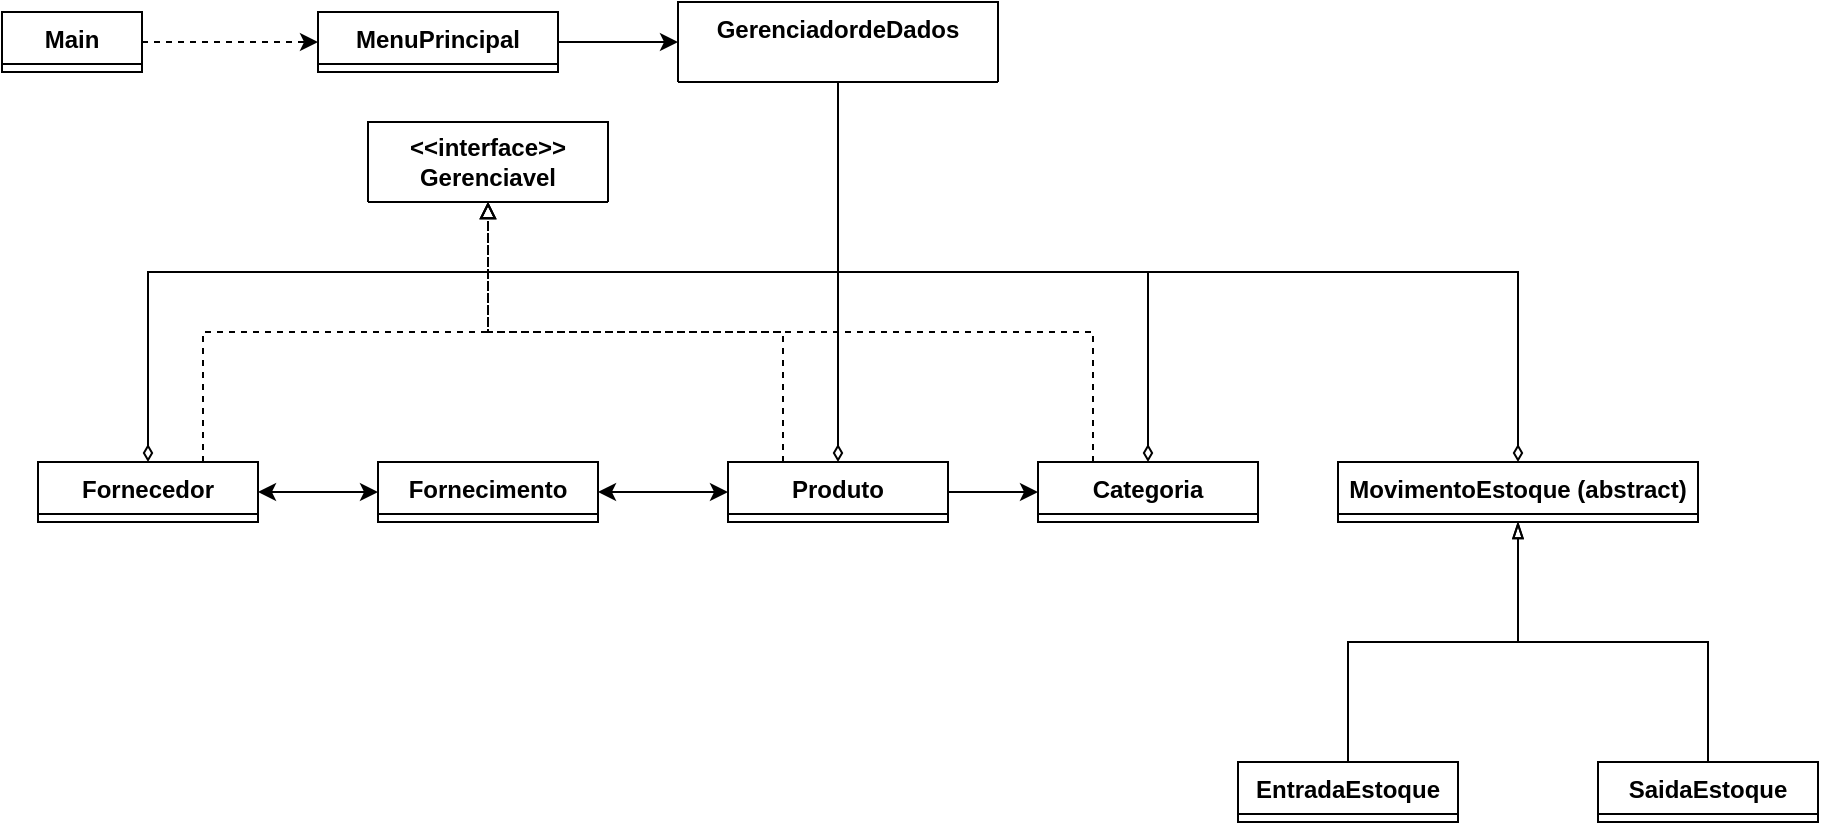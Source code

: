 <mxfile version="28.1.0" pages="2">
  <diagram name="Diagrama minimizado" id="FR53nzWtSRuqBQgFj-Qb">
    <mxGraphModel grid="1" page="1" gridSize="10" guides="1" tooltips="1" connect="1" arrows="1" fold="1" pageScale="1" pageWidth="827" pageHeight="1169" math="0" shadow="0">
      <root>
        <mxCell id="Z9lGx5DGAonohV33fbXT-0" />
        <mxCell id="Z9lGx5DGAonohV33fbXT-1" parent="Z9lGx5DGAonohV33fbXT-0" />
        <mxCell id="uyS_uUgnwMnRfeJm0ZjL-2" style="edgeStyle=orthogonalEdgeStyle;rounded=0;orthogonalLoop=1;jettySize=auto;html=1;exitX=1;exitY=0.5;exitDx=0;exitDy=0;entryX=0;entryY=0.5;entryDx=0;entryDy=0;startArrow=classic;startFill=1;" edge="1" parent="Z9lGx5DGAonohV33fbXT-1" source="Z9lGx5DGAonohV33fbXT-38" target="Z9lGx5DGAonohV33fbXT-69">
          <mxGeometry relative="1" as="geometry" />
        </mxCell>
        <mxCell id="Z9lGx5DGAonohV33fbXT-38" value="Fornecimento" style="swimlane;fontStyle=1;align=center;verticalAlign=top;childLayout=stackLayout;horizontal=1;startSize=26;horizontalStack=0;resizeParent=1;resizeParentMax=0;resizeLast=0;collapsible=1;marginBottom=0;whiteSpace=wrap;html=1;" parent="Z9lGx5DGAonohV33fbXT-1" vertex="1" collapsed="1">
          <mxGeometry x="-3150" y="-1730" width="110" height="30" as="geometry">
            <mxRectangle x="-2894" y="-1010" width="310" height="384" as="alternateBounds" />
          </mxGeometry>
        </mxCell>
        <mxCell id="Z9lGx5DGAonohV33fbXT-39" value="&lt;div style=&quot;text-align: center;&quot;&gt;&lt;font style=&quot;color: rgb(0, 0, 0);&quot; face=&quot;Tahoma&quot;&gt;- fornecedor: Fornecedor&amp;nbsp;&lt;/font&gt;&lt;/div&gt;&lt;div&gt;&lt;font style=&quot;color: rgb(0, 0, 0); font-size: 10px;&quot; face=&quot;Tahoma&quot;&gt;&lt;br&gt;&lt;/font&gt;&lt;/div&gt;" style="text;strokeColor=none;fillColor=none;align=left;verticalAlign=top;spacingLeft=4;spacingRight=4;overflow=hidden;rotatable=0;points=[[0,0.5],[1,0.5]];portConstraint=eastwest;whiteSpace=wrap;html=1;" parent="Z9lGx5DGAonohV33fbXT-38" vertex="1">
          <mxGeometry y="26" width="310" height="26" as="geometry" />
        </mxCell>
        <mxCell id="Z9lGx5DGAonohV33fbXT-40" value="&lt;div style=&quot;text-align: center;&quot;&gt;&lt;font style=&quot;color: rgb(0, 0, 0);&quot; face=&quot;Tahoma&quot;&gt;- produto: Produto&lt;/font&gt;&lt;/div&gt;&lt;div&gt;&lt;font style=&quot;color: rgb(0, 0, 0); font-size: 10px;&quot; face=&quot;Tahoma&quot;&gt;&lt;br&gt;&lt;/font&gt;&lt;/div&gt;" style="text;strokeColor=none;fillColor=none;align=left;verticalAlign=top;spacingLeft=4;spacingRight=4;overflow=hidden;rotatable=0;points=[[0,0.5],[1,0.5]];portConstraint=eastwest;whiteSpace=wrap;html=1;" parent="Z9lGx5DGAonohV33fbXT-38" vertex="1">
          <mxGeometry y="52" width="310" height="26" as="geometry" />
        </mxCell>
        <mxCell id="Z9lGx5DGAonohV33fbXT-41" value="&lt;font&gt;&lt;font style=&quot;color: rgb(0, 0, 0); font-family: Tahoma; text-align: center;&quot;&gt;&amp;nbsp;- precoCusto: double&lt;/font&gt;&lt;span style=&quot;font-family: Tahoma; text-align: center; color: light-dark(rgb(153, 0, 77), rgb(255, 172, 238));&quot;&gt;&amp;nbsp;&lt;/span&gt;&lt;/font&gt;" style="text;strokeColor=none;fillColor=none;align=left;verticalAlign=top;spacingLeft=4;spacingRight=4;overflow=hidden;rotatable=0;points=[[0,0.5],[1,0.5]];portConstraint=eastwest;whiteSpace=wrap;html=1;" parent="Z9lGx5DGAonohV33fbXT-38" vertex="1">
          <mxGeometry y="78" width="310" height="26" as="geometry" />
        </mxCell>
        <mxCell id="Z9lGx5DGAonohV33fbXT-42" value="&lt;font&gt;&lt;font style=&quot;color: rgb(0, 0, 0); font-family: Tahoma; text-align: center;&quot;&gt;&amp;nbsp;- precoVenda: double&lt;/font&gt;&lt;span style=&quot;font-family: Tahoma; text-align: center; color: light-dark(rgb(153, 0, 77), rgb(255, 172, 238));&quot;&gt;&amp;nbsp;&lt;/span&gt;&lt;/font&gt;" style="text;strokeColor=none;fillColor=none;align=left;verticalAlign=top;spacingLeft=4;spacingRight=4;overflow=hidden;rotatable=0;points=[[0,0.5],[1,0.5]];portConstraint=eastwest;whiteSpace=wrap;html=1;" parent="Z9lGx5DGAonohV33fbXT-38" vertex="1">
          <mxGeometry y="104" width="310" height="26" as="geometry" />
        </mxCell>
        <mxCell id="Z9lGx5DGAonohV33fbXT-43" value="" style="line;strokeWidth=1;fillColor=none;align=left;verticalAlign=middle;spacingTop=-1;spacingLeft=3;spacingRight=3;rotatable=0;labelPosition=right;points=[];portConstraint=eastwest;strokeColor=inherit;" parent="Z9lGx5DGAonohV33fbXT-38" vertex="1">
          <mxGeometry y="130" width="310" height="8" as="geometry" />
        </mxCell>
        <mxCell id="Z9lGx5DGAonohV33fbXT-44" value="+ Fornecimento(fornecedor: Fornecedor, produto: Produto, precoCusto: double, precoVenda: double)" style="text;strokeColor=none;fillColor=none;align=left;verticalAlign=top;spacingLeft=4;spacingRight=4;overflow=hidden;rotatable=0;points=[[0,0.5],[1,0.5]];portConstraint=eastwest;whiteSpace=wrap;html=1;" parent="Z9lGx5DGAonohV33fbXT-38" vertex="1">
          <mxGeometry y="138" width="310" height="38" as="geometry" />
        </mxCell>
        <mxCell id="Z9lGx5DGAonohV33fbXT-45" value="&lt;span style=&quot;font-family: Tahoma; text-align: center;&quot;&gt;&lt;font&gt;&amp;nbsp;+ getFornecedor(): Fornecedor&amp;nbsp;&lt;/font&gt;&lt;/span&gt;" style="text;strokeColor=none;fillColor=none;align=left;verticalAlign=top;spacingLeft=4;spacingRight=4;overflow=hidden;rotatable=0;points=[[0,0.5],[1,0.5]];portConstraint=eastwest;whiteSpace=wrap;html=1;" parent="Z9lGx5DGAonohV33fbXT-38" vertex="1">
          <mxGeometry y="176" width="310" height="26" as="geometry" />
        </mxCell>
        <mxCell id="Z9lGx5DGAonohV33fbXT-46" value="&lt;div style=&quot;font-family: Tahoma; text-align: center;&quot;&gt;&lt;span style=&quot;background-color: transparent; color: light-dark(rgb(0, 0, 0), rgb(255, 255, 255));&quot;&gt;&lt;font&gt;&amp;nbsp;+ setFornecedor(fornecedor: Fornecedor): void&amp;nbsp;&lt;/font&gt;&lt;/span&gt;&lt;/div&gt;&lt;div&gt;&lt;span style=&quot;background-color: transparent; color: light-dark(rgb(0, 0, 0), rgb(255, 255, 255));&quot;&gt;&lt;br&gt;&lt;/span&gt;&lt;/div&gt;" style="text;strokeColor=none;fillColor=none;align=left;verticalAlign=top;spacingLeft=4;spacingRight=4;overflow=hidden;rotatable=0;points=[[0,0.5],[1,0.5]];portConstraint=eastwest;whiteSpace=wrap;html=1;" parent="Z9lGx5DGAonohV33fbXT-38" vertex="1">
          <mxGeometry y="202" width="310" height="26" as="geometry" />
        </mxCell>
        <mxCell id="Z9lGx5DGAonohV33fbXT-47" value="&lt;div style=&quot;font-family: Tahoma; text-align: center;&quot;&gt;&lt;span style=&quot;background-color: transparent; color: light-dark(rgb(0, 0, 0), rgb(255, 255, 255));&quot;&gt;&lt;font&gt;+ getProduto(): Produto&amp;nbsp;&lt;/font&gt;&lt;/span&gt;&lt;/div&gt;&lt;div&gt;&lt;span style=&quot;background-color: transparent; color: light-dark(rgb(0, 0, 0), rgb(255, 255, 255));&quot;&gt;&lt;br&gt;&lt;/span&gt;&lt;/div&gt;" style="text;strokeColor=none;fillColor=none;align=left;verticalAlign=top;spacingLeft=4;spacingRight=4;overflow=hidden;rotatable=0;points=[[0,0.5],[1,0.5]];portConstraint=eastwest;whiteSpace=wrap;html=1;" parent="Z9lGx5DGAonohV33fbXT-38" vertex="1">
          <mxGeometry y="228" width="310" height="26" as="geometry" />
        </mxCell>
        <mxCell id="Z9lGx5DGAonohV33fbXT-48" value="&lt;div style=&quot;font-family: Tahoma; text-align: center;&quot;&gt;&lt;span style=&quot;background-color: transparent; color: light-dark(rgb(0, 0, 0), rgb(255, 255, 255));&quot;&gt;&lt;font&gt;&amp;nbsp;+ setProduto(produto: Produto): void&amp;nbsp;&lt;/font&gt;&lt;/span&gt;&lt;/div&gt;&lt;div&gt;&lt;span style=&quot;background-color: transparent; color: light-dark(rgb(0, 0, 0), rgb(255, 255, 255));&quot;&gt;&lt;br&gt;&lt;/span&gt;&lt;/div&gt;" style="text;strokeColor=none;fillColor=none;align=left;verticalAlign=top;spacingLeft=4;spacingRight=4;overflow=hidden;rotatable=0;points=[[0,0.5],[1,0.5]];portConstraint=eastwest;whiteSpace=wrap;html=1;" parent="Z9lGx5DGAonohV33fbXT-38" vertex="1">
          <mxGeometry y="254" width="310" height="26" as="geometry" />
        </mxCell>
        <mxCell id="Z9lGx5DGAonohV33fbXT-49" value="&lt;div style=&quot;font-family: Tahoma; text-align: center;&quot;&gt;+ getPrecoCusto(): double&lt;/div&gt;" style="text;strokeColor=none;fillColor=none;align=left;verticalAlign=top;spacingLeft=4;spacingRight=4;overflow=hidden;rotatable=0;points=[[0,0.5],[1,0.5]];portConstraint=eastwest;whiteSpace=wrap;html=1;" parent="Z9lGx5DGAonohV33fbXT-38" vertex="1">
          <mxGeometry y="280" width="310" height="26" as="geometry" />
        </mxCell>
        <mxCell id="Z9lGx5DGAonohV33fbXT-50" value="&lt;div style=&quot;font-family: Tahoma; text-align: center;&quot;&gt;+ setPrecoCusto(precoCusto: double): void&lt;/div&gt;" style="text;strokeColor=none;fillColor=none;align=left;verticalAlign=top;spacingLeft=4;spacingRight=4;overflow=hidden;rotatable=0;points=[[0,0.5],[1,0.5]];portConstraint=eastwest;whiteSpace=wrap;html=1;" parent="Z9lGx5DGAonohV33fbXT-38" vertex="1">
          <mxGeometry y="306" width="310" height="26" as="geometry" />
        </mxCell>
        <mxCell id="Z9lGx5DGAonohV33fbXT-51" value="&lt;div style=&quot;font-family: Tahoma; text-align: center;&quot;&gt;+ getPrecoVenda(): double&lt;/div&gt;" style="text;strokeColor=none;fillColor=none;align=left;verticalAlign=top;spacingLeft=4;spacingRight=4;overflow=hidden;rotatable=0;points=[[0,0.5],[1,0.5]];portConstraint=eastwest;whiteSpace=wrap;html=1;" parent="Z9lGx5DGAonohV33fbXT-38" vertex="1">
          <mxGeometry y="332" width="310" height="26" as="geometry" />
        </mxCell>
        <mxCell id="Z9lGx5DGAonohV33fbXT-52" value="&lt;div style=&quot;font-family: Tahoma; text-align: center;&quot;&gt;+ setPrecoVenda(precoVenda: double): void&lt;/div&gt;" style="text;strokeColor=none;fillColor=none;align=left;verticalAlign=top;spacingLeft=4;spacingRight=4;overflow=hidden;rotatable=0;points=[[0,0.5],[1,0.5]];portConstraint=eastwest;whiteSpace=wrap;html=1;" parent="Z9lGx5DGAonohV33fbXT-38" vertex="1">
          <mxGeometry y="358" width="310" height="26" as="geometry" />
        </mxCell>
        <mxCell id="uyS_uUgnwMnRfeJm0ZjL-1" style="edgeStyle=orthogonalEdgeStyle;rounded=0;orthogonalLoop=1;jettySize=auto;html=1;exitX=1;exitY=0.5;exitDx=0;exitDy=0;entryX=0;entryY=0.5;entryDx=0;entryDy=0;startArrow=classic;startFill=1;" edge="1" parent="Z9lGx5DGAonohV33fbXT-1" source="Z9lGx5DGAonohV33fbXT-56" target="Z9lGx5DGAonohV33fbXT-38">
          <mxGeometry relative="1" as="geometry" />
        </mxCell>
        <mxCell id="uyS_uUgnwMnRfeJm0ZjL-15" style="edgeStyle=orthogonalEdgeStyle;rounded=0;orthogonalLoop=1;jettySize=auto;html=1;exitX=0.75;exitY=0;exitDx=0;exitDy=0;entryX=0.5;entryY=1;entryDx=0;entryDy=0;endArrow=block;endFill=0;dashed=1;" edge="1" parent="Z9lGx5DGAonohV33fbXT-1" source="Z9lGx5DGAonohV33fbXT-56" target="Z9lGx5DGAonohV33fbXT-156">
          <mxGeometry relative="1" as="geometry" />
        </mxCell>
        <mxCell id="Z9lGx5DGAonohV33fbXT-56" value="Fornecedor" style="swimlane;fontStyle=1;align=center;verticalAlign=top;childLayout=stackLayout;horizontal=1;startSize=26;horizontalStack=0;resizeParent=1;resizeParentMax=0;resizeLast=0;collapsible=1;marginBottom=0;whiteSpace=wrap;html=1;" parent="Z9lGx5DGAonohV33fbXT-1" vertex="1" collapsed="1">
          <mxGeometry x="-3320" y="-1730" width="110" height="30" as="geometry">
            <mxRectangle x="-3550" y="-1250" width="310" height="350" as="alternateBounds" />
          </mxGeometry>
        </mxCell>
        <mxCell id="Z9lGx5DGAonohV33fbXT-57" value="&lt;div style=&quot;text-align: center;&quot;&gt;&lt;font face=&quot;Tahoma&quot;&gt;- id: int&lt;span style=&quot;white-space: pre;&quot;&gt;&#x9;&lt;/span&gt;&lt;/font&gt;&lt;/div&gt;" style="text;strokeColor=none;fillColor=none;align=left;verticalAlign=top;spacingLeft=4;spacingRight=4;overflow=hidden;rotatable=0;points=[[0,0.5],[1,0.5]];portConstraint=eastwest;whiteSpace=wrap;html=1;" parent="Z9lGx5DGAonohV33fbXT-56" vertex="1">
          <mxGeometry y="26" width="310" height="26" as="geometry" />
        </mxCell>
        <mxCell id="Z9lGx5DGAonohV33fbXT-58" value="&lt;div style=&quot;text-align: center;&quot;&gt;&lt;font face=&quot;Tahoma&quot;&gt;- nome: String&lt;/font&gt;&lt;/div&gt;" style="text;strokeColor=none;fillColor=none;align=left;verticalAlign=top;spacingLeft=4;spacingRight=4;overflow=hidden;rotatable=0;points=[[0,0.5],[1,0.5]];portConstraint=eastwest;whiteSpace=wrap;html=1;" parent="Z9lGx5DGAonohV33fbXT-56" vertex="1">
          <mxGeometry y="52" width="310" height="26" as="geometry" />
        </mxCell>
        <mxCell id="Z9lGx5DGAonohV33fbXT-59" value="&lt;div style=&quot;text-align: center;&quot;&gt;&lt;span style=&quot;background-color: transparent; color: light-dark(rgb(0, 0, 0), rgb(255, 255, 255));&quot;&gt;&lt;font face=&quot;Tahoma&quot;&gt;- fornecimentos: List&amp;lt;Fornecimento&amp;gt;&lt;/font&gt;&lt;/span&gt;&lt;/div&gt;" style="text;strokeColor=none;fillColor=none;align=left;verticalAlign=top;spacingLeft=4;spacingRight=4;overflow=hidden;rotatable=0;points=[[0,0.5],[1,0.5]];portConstraint=eastwest;whiteSpace=wrap;html=1;" parent="Z9lGx5DGAonohV33fbXT-56" vertex="1">
          <mxGeometry y="78" width="310" height="26" as="geometry" />
        </mxCell>
        <mxCell id="Z9lGx5DGAonohV33fbXT-60" value="" style="line;strokeWidth=1;fillColor=none;align=left;verticalAlign=middle;spacingTop=-1;spacingLeft=3;spacingRight=3;rotatable=0;labelPosition=right;points=[];portConstraint=eastwest;strokeColor=inherit;" parent="Z9lGx5DGAonohV33fbXT-56" vertex="1">
          <mxGeometry y="104" width="310" height="8" as="geometry" />
        </mxCell>
        <mxCell id="Z9lGx5DGAonohV33fbXT-61" value="&lt;b&gt;&amp;nbsp;+ Fornecedor(id: int, nome: String)&lt;/b&gt;" style="text;strokeColor=none;fillColor=none;align=left;verticalAlign=top;spacingLeft=4;spacingRight=4;overflow=hidden;rotatable=0;points=[[0,0.5],[1,0.5]];portConstraint=eastwest;whiteSpace=wrap;html=1;" parent="Z9lGx5DGAonohV33fbXT-56" vertex="1">
          <mxGeometry y="112" width="310" height="28" as="geometry" />
        </mxCell>
        <mxCell id="Z9lGx5DGAonohV33fbXT-62" value="+ cadastrar() : void" style="text;strokeColor=none;fillColor=none;align=left;verticalAlign=top;spacingLeft=4;spacingRight=4;overflow=hidden;rotatable=0;points=[[0,0.5],[1,0.5]];portConstraint=eastwest;whiteSpace=wrap;html=1;" parent="Z9lGx5DGAonohV33fbXT-56" vertex="1">
          <mxGeometry y="140" width="310" height="26" as="geometry" />
        </mxCell>
        <mxCell id="Z9lGx5DGAonohV33fbXT-63" value="+ atualizar(): void" style="text;strokeColor=none;fillColor=none;align=left;verticalAlign=top;spacingLeft=4;spacingRight=4;overflow=hidden;rotatable=0;points=[[0,0.5],[1,0.5]];portConstraint=eastwest;whiteSpace=wrap;html=1;" parent="Z9lGx5DGAonohV33fbXT-56" vertex="1">
          <mxGeometry y="166" width="310" height="26" as="geometry" />
        </mxCell>
        <mxCell id="Z9lGx5DGAonohV33fbXT-64" value="+ remover: void" style="text;strokeColor=none;fillColor=none;align=left;verticalAlign=top;spacingLeft=4;spacingRight=4;overflow=hidden;rotatable=0;points=[[0,0.5],[1,0.5]];portConstraint=eastwest;whiteSpace=wrap;html=1;" parent="Z9lGx5DGAonohV33fbXT-56" vertex="1">
          <mxGeometry y="192" width="310" height="26" as="geometry" />
        </mxCell>
        <mxCell id="Z9lGx5DGAonohV33fbXT-65" value="&lt;div style=&quot;font-family: Tahoma; text-align: center;&quot;&gt;+ setNome(nome: String): void&amp;nbsp;&lt;/div&gt;" style="text;strokeColor=none;fillColor=none;align=left;verticalAlign=top;spacingLeft=4;spacingRight=4;overflow=hidden;rotatable=0;points=[[0,0.5],[1,0.5]];portConstraint=eastwest;whiteSpace=wrap;html=1;" parent="Z9lGx5DGAonohV33fbXT-56" vertex="1">
          <mxGeometry y="218" width="310" height="26" as="geometry" />
        </mxCell>
        <mxCell id="Z9lGx5DGAonohV33fbXT-66" value="&lt;div style=&quot;font-family: Tahoma; text-align: center;&quot;&gt;+ getNome(): String&amp;nbsp;&lt;/div&gt;" style="text;strokeColor=none;fillColor=none;align=left;verticalAlign=top;spacingLeft=4;spacingRight=4;overflow=hidden;rotatable=0;points=[[0,0.5],[1,0.5]];portConstraint=eastwest;whiteSpace=wrap;html=1;" parent="Z9lGx5DGAonohV33fbXT-56" vertex="1">
          <mxGeometry y="244" width="310" height="26" as="geometry" />
        </mxCell>
        <mxCell id="Z9lGx5DGAonohV33fbXT-67" value="&lt;div style=&quot;font-family: Tahoma; text-align: center;&quot;&gt;+ getFornecimentos(): List&amp;lt;Fornecimento&amp;gt;&amp;nbsp;&lt;/div&gt;" style="text;strokeColor=none;fillColor=none;align=left;verticalAlign=top;spacingLeft=4;spacingRight=4;overflow=hidden;rotatable=0;points=[[0,0.5],[1,0.5]];portConstraint=eastwest;whiteSpace=wrap;html=1;" parent="Z9lGx5DGAonohV33fbXT-56" vertex="1">
          <mxGeometry y="270" width="310" height="26" as="geometry" />
        </mxCell>
        <mxCell id="Z9lGx5DGAonohV33fbXT-68" value="+ setFornecimentos(fornecimentos: List&amp;lt;Fornecimentos&amp;gt;): void" style="text;strokeColor=none;fillColor=none;align=left;verticalAlign=top;spacingLeft=4;spacingRight=4;overflow=hidden;rotatable=0;points=[[0,0.5],[1,0.5]];portConstraint=eastwest;whiteSpace=wrap;html=1;" parent="Z9lGx5DGAonohV33fbXT-56" vertex="1">
          <mxGeometry y="296" width="310" height="54" as="geometry" />
        </mxCell>
        <mxCell id="uyS_uUgnwMnRfeJm0ZjL-0" style="edgeStyle=orthogonalEdgeStyle;rounded=0;orthogonalLoop=1;jettySize=auto;html=1;exitX=1;exitY=0.5;exitDx=0;exitDy=0;entryX=0;entryY=0.5;entryDx=0;entryDy=0;" edge="1" parent="Z9lGx5DGAonohV33fbXT-1" source="Z9lGx5DGAonohV33fbXT-69" target="Z9lGx5DGAonohV33fbXT-95">
          <mxGeometry relative="1" as="geometry" />
        </mxCell>
        <mxCell id="uyS_uUgnwMnRfeJm0ZjL-17" style="edgeStyle=orthogonalEdgeStyle;rounded=0;orthogonalLoop=1;jettySize=auto;html=1;exitX=0.25;exitY=0;exitDx=0;exitDy=0;entryX=0.5;entryY=1;entryDx=0;entryDy=0;dashed=1;endArrow=block;endFill=0;" edge="1" parent="Z9lGx5DGAonohV33fbXT-1" source="Z9lGx5DGAonohV33fbXT-69" target="Z9lGx5DGAonohV33fbXT-156">
          <mxGeometry relative="1" as="geometry" />
        </mxCell>
        <mxCell id="Z9lGx5DGAonohV33fbXT-69" value="Produto" style="swimlane;fontStyle=1;align=center;verticalAlign=top;childLayout=stackLayout;horizontal=1;startSize=26;horizontalStack=0;resizeParent=1;resizeParentMax=0;resizeLast=0;collapsible=1;marginBottom=0;whiteSpace=wrap;html=1;" parent="Z9lGx5DGAonohV33fbXT-1" vertex="1" collapsed="1">
          <mxGeometry x="-2975" y="-1730" width="110" height="30" as="geometry">
            <mxRectangle x="-2975" y="-1730" width="370" height="700" as="alternateBounds" />
          </mxGeometry>
        </mxCell>
        <mxCell id="Z9lGx5DGAonohV33fbXT-70" value="&lt;div style=&quot;text-align: center;&quot;&gt;- id: int&amp;nbsp;&lt;/div&gt;" style="text;strokeColor=none;fillColor=none;align=left;verticalAlign=top;spacingLeft=4;spacingRight=4;overflow=hidden;rotatable=0;points=[[0,0.5],[1,0.5]];portConstraint=eastwest;whiteSpace=wrap;html=1;" parent="Z9lGx5DGAonohV33fbXT-69" vertex="1">
          <mxGeometry y="26" width="370" height="26" as="geometry" />
        </mxCell>
        <mxCell id="Z9lGx5DGAonohV33fbXT-71" value="&lt;div style=&quot;text-align: center;&quot;&gt;- nome: String&amp;nbsp;&lt;/div&gt;" style="text;strokeColor=none;fillColor=none;align=left;verticalAlign=top;spacingLeft=4;spacingRight=4;overflow=hidden;rotatable=0;points=[[0,0.5],[1,0.5]];portConstraint=eastwest;whiteSpace=wrap;html=1;" parent="Z9lGx5DGAonohV33fbXT-69" vertex="1">
          <mxGeometry y="52" width="370" height="26" as="geometry" />
        </mxCell>
        <mxCell id="Z9lGx5DGAonohV33fbXT-72" value="- precoVenda: double&amp;nbsp;" style="text;strokeColor=none;fillColor=none;align=left;verticalAlign=top;spacingLeft=4;spacingRight=4;overflow=hidden;rotatable=0;points=[[0,0.5],[1,0.5]];portConstraint=eastwest;whiteSpace=wrap;html=1;" parent="Z9lGx5DGAonohV33fbXT-69" vertex="1">
          <mxGeometry y="78" width="370" height="26" as="geometry" />
        </mxCell>
        <mxCell id="Z9lGx5DGAonohV33fbXT-73" value="- estoqueAtual: int&amp;nbsp;" style="text;strokeColor=none;fillColor=none;align=left;verticalAlign=top;spacingLeft=4;spacingRight=4;overflow=hidden;rotatable=0;points=[[0,0.5],[1,0.5]];portConstraint=eastwest;whiteSpace=wrap;html=1;" parent="Z9lGx5DGAonohV33fbXT-69" vertex="1">
          <mxGeometry y="104" width="370" height="26" as="geometry" />
        </mxCell>
        <mxCell id="Z9lGx5DGAonohV33fbXT-74" value="- estoqueMinimo: int&amp;nbsp;" style="text;strokeColor=none;fillColor=none;align=left;verticalAlign=top;spacingLeft=4;spacingRight=4;overflow=hidden;rotatable=0;points=[[0,0.5],[1,0.5]];portConstraint=eastwest;whiteSpace=wrap;html=1;" parent="Z9lGx5DGAonohV33fbXT-69" vertex="1">
          <mxGeometry y="130" width="370" height="26" as="geometry" />
        </mxCell>
        <mxCell id="Z9lGx5DGAonohV33fbXT-75" value="- categoria: Categoria&amp;nbsp;" style="text;strokeColor=none;fillColor=none;align=left;verticalAlign=top;spacingLeft=4;spacingRight=4;overflow=hidden;rotatable=0;points=[[0,0.5],[1,0.5]];portConstraint=eastwest;whiteSpace=wrap;html=1;" parent="Z9lGx5DGAonohV33fbXT-69" vertex="1">
          <mxGeometry y="156" width="370" height="28" as="geometry" />
        </mxCell>
        <mxCell id="Z9lGx5DGAonohV33fbXT-76" value="- fornecimentos: List&amp;lt;Fornecimento&amp;gt;&amp;nbsp;" style="text;strokeColor=none;fillColor=none;align=left;verticalAlign=top;spacingLeft=4;spacingRight=4;overflow=hidden;rotatable=0;points=[[0,0.5],[1,0.5]];portConstraint=eastwest;whiteSpace=wrap;html=1;" parent="Z9lGx5DGAonohV33fbXT-69" vertex="1">
          <mxGeometry y="184" width="370" height="26" as="geometry" />
        </mxCell>
        <mxCell id="Z9lGx5DGAonohV33fbXT-77" value="" style="line;strokeWidth=1;fillColor=none;align=left;verticalAlign=middle;spacingTop=-1;spacingLeft=3;spacingRight=3;rotatable=0;labelPosition=right;points=[];portConstraint=eastwest;strokeColor=inherit;" parent="Z9lGx5DGAonohV33fbXT-69" vertex="1">
          <mxGeometry y="210" width="370" height="8" as="geometry" />
        </mxCell>
        <mxCell id="Z9lGx5DGAonohV33fbXT-78" value="+ Produto(id: int, nome: String, precoCusto: double, precoVenda: double, estoqueMinimo: int, categoria: Categoria)" style="text;strokeColor=none;fillColor=none;align=left;verticalAlign=top;spacingLeft=4;spacingRight=4;overflow=hidden;rotatable=0;points=[[0,0.5],[1,0.5]];portConstraint=eastwest;whiteSpace=wrap;html=1;" parent="Z9lGx5DGAonohV33fbXT-69" vertex="1">
          <mxGeometry y="218" width="370" height="46" as="geometry" />
        </mxCell>
        <mxCell id="Z9lGx5DGAonohV33fbXT-79" value="+ cadastrar() : void" style="text;strokeColor=none;fillColor=none;align=left;verticalAlign=top;spacingLeft=4;spacingRight=4;overflow=hidden;rotatable=0;points=[[0,0.5],[1,0.5]];portConstraint=eastwest;whiteSpace=wrap;html=1;" parent="Z9lGx5DGAonohV33fbXT-69" vertex="1">
          <mxGeometry y="264" width="370" height="26" as="geometry" />
        </mxCell>
        <mxCell id="Z9lGx5DGAonohV33fbXT-80" value="+ atualizar(): void" style="text;strokeColor=none;fillColor=none;align=left;verticalAlign=top;spacingLeft=4;spacingRight=4;overflow=hidden;rotatable=0;points=[[0,0.5],[1,0.5]];portConstraint=eastwest;whiteSpace=wrap;html=1;" parent="Z9lGx5DGAonohV33fbXT-69" vertex="1">
          <mxGeometry y="290" width="370" height="26" as="geometry" />
        </mxCell>
        <mxCell id="Z9lGx5DGAonohV33fbXT-81" value="+ remover: void" style="text;strokeColor=none;fillColor=none;align=left;verticalAlign=top;spacingLeft=4;spacingRight=4;overflow=hidden;rotatable=0;points=[[0,0.5],[1,0.5]];portConstraint=eastwest;whiteSpace=wrap;html=1;" parent="Z9lGx5DGAonohV33fbXT-69" vertex="1">
          <mxGeometry y="316" width="370" height="26" as="geometry" />
        </mxCell>
        <mxCell id="Z9lGx5DGAonohV33fbXT-82" value="+ aumentarEstoque(quantidade: int): void&amp;nbsp;" style="text;strokeColor=none;fillColor=none;align=left;verticalAlign=top;spacingLeft=4;spacingRight=4;overflow=hidden;rotatable=0;points=[[0,0.5],[1,0.5]];portConstraint=eastwest;whiteSpace=wrap;html=1;" parent="Z9lGx5DGAonohV33fbXT-69" vertex="1">
          <mxGeometry y="342" width="370" height="26" as="geometry" />
        </mxCell>
        <mxCell id="Z9lGx5DGAonohV33fbXT-83" value="&lt;div style=&quot;font-family: Tahoma;&quot;&gt;&lt;font&gt;+ diminuirEstoque(quantidade: int): void &amp;lt;&amp;lt;throws&amp;gt;&amp;gt; IllegalArgumentException&amp;nbsp;&lt;/font&gt;&lt;/div&gt;" style="text;strokeColor=none;fillColor=none;align=left;verticalAlign=top;spacingLeft=4;spacingRight=4;overflow=hidden;rotatable=0;points=[[0,0.5],[1,0.5]];portConstraint=eastwest;whiteSpace=wrap;html=1;" parent="Z9lGx5DGAonohV33fbXT-69" vertex="1">
          <mxGeometry y="368" width="370" height="46" as="geometry" />
        </mxCell>
        <mxCell id="Z9lGx5DGAonohV33fbXT-84" value="&lt;div style=&quot;font-family: Tahoma; text-align: center;&quot;&gt;+ verificarEstoqueMinimo(): boolean&amp;nbsp;&lt;/div&gt;" style="text;strokeColor=none;fillColor=none;align=left;verticalAlign=top;spacingLeft=4;spacingRight=4;overflow=hidden;rotatable=0;points=[[0,0.5],[1,0.5]];portConstraint=eastwest;whiteSpace=wrap;html=1;" parent="Z9lGx5DGAonohV33fbXT-69" vertex="1">
          <mxGeometry y="414" width="370" height="26" as="geometry" />
        </mxCell>
        <mxCell id="Z9lGx5DGAonohV33fbXT-85" value="&lt;div style=&quot;font-family: Tahoma; text-align: center;&quot;&gt;+ getFornecimentos(): List&amp;lt;Fornecimento&amp;gt;&amp;nbsp;&lt;/div&gt;" style="text;strokeColor=none;fillColor=none;align=left;verticalAlign=top;spacingLeft=4;spacingRight=4;overflow=hidden;rotatable=0;points=[[0,0.5],[1,0.5]];portConstraint=eastwest;whiteSpace=wrap;html=1;" parent="Z9lGx5DGAonohV33fbXT-69" vertex="1">
          <mxGeometry y="440" width="370" height="26" as="geometry" />
        </mxCell>
        <mxCell id="Z9lGx5DGAonohV33fbXT-86" value="&lt;div style=&quot;font-family: Tahoma; text-align: center;&quot;&gt;+ setFornecimentos(fornecimentos: List&amp;lt;Fornecimento&amp;gt;): void&amp;nbsp;&lt;/div&gt;" style="text;strokeColor=none;fillColor=none;align=left;verticalAlign=top;spacingLeft=4;spacingRight=4;overflow=hidden;rotatable=0;points=[[0,0.5],[1,0.5]];portConstraint=eastwest;whiteSpace=wrap;html=1;" parent="Z9lGx5DGAonohV33fbXT-69" vertex="1">
          <mxGeometry y="466" width="370" height="26" as="geometry" />
        </mxCell>
        <mxCell id="Z9lGx5DGAonohV33fbXT-87" value="&lt;div style=&quot;font-family: Tahoma; text-align: center;&quot;&gt;+ getId(): int&amp;nbsp;&lt;/div&gt;" style="text;strokeColor=none;fillColor=none;align=left;verticalAlign=top;spacingLeft=4;spacingRight=4;overflow=hidden;rotatable=0;points=[[0,0.5],[1,0.5]];portConstraint=eastwest;whiteSpace=wrap;html=1;" parent="Z9lGx5DGAonohV33fbXT-69" vertex="1">
          <mxGeometry y="492" width="370" height="26" as="geometry" />
        </mxCell>
        <mxCell id="Z9lGx5DGAonohV33fbXT-88" value="&lt;div style=&quot;font-family: Tahoma; text-align: center;&quot;&gt;+ getNome(): String&amp;nbsp;&lt;/div&gt;" style="text;strokeColor=none;fillColor=none;align=left;verticalAlign=top;spacingLeft=4;spacingRight=4;overflow=hidden;rotatable=0;points=[[0,0.5],[1,0.5]];portConstraint=eastwest;whiteSpace=wrap;html=1;" parent="Z9lGx5DGAonohV33fbXT-69" vertex="1">
          <mxGeometry y="518" width="370" height="26" as="geometry" />
        </mxCell>
        <mxCell id="Z9lGx5DGAonohV33fbXT-89" value="&lt;div style=&quot;font-family: Tahoma; text-align: center;&quot;&gt;+ setNome(nome: String): void&lt;/div&gt;" style="text;strokeColor=none;fillColor=none;align=left;verticalAlign=top;spacingLeft=4;spacingRight=4;overflow=hidden;rotatable=0;points=[[0,0.5],[1,0.5]];portConstraint=eastwest;whiteSpace=wrap;html=1;" parent="Z9lGx5DGAonohV33fbXT-69" vertex="1">
          <mxGeometry y="544" width="370" height="26" as="geometry" />
        </mxCell>
        <mxCell id="Z9lGx5DGAonohV33fbXT-90" value="+ getEstoqueAtual(): int&lt;div&gt;&lt;br&gt;&lt;/div&gt;" style="text;strokeColor=none;fillColor=none;align=left;verticalAlign=top;spacingLeft=4;spacingRight=4;overflow=hidden;rotatable=0;points=[[0,0.5],[1,0.5]];portConstraint=eastwest;whiteSpace=wrap;html=1;" parent="Z9lGx5DGAonohV33fbXT-69" vertex="1">
          <mxGeometry y="570" width="370" height="26" as="geometry" />
        </mxCell>
        <mxCell id="Z9lGx5DGAonohV33fbXT-91" value="+ getEstoqueMinimo(): int&lt;div&gt;&lt;br&gt;&lt;/div&gt;" style="text;strokeColor=none;fillColor=none;align=left;verticalAlign=top;spacingLeft=4;spacingRight=4;overflow=hidden;rotatable=0;points=[[0,0.5],[1,0.5]];portConstraint=eastwest;whiteSpace=wrap;html=1;" parent="Z9lGx5DGAonohV33fbXT-69" vertex="1">
          <mxGeometry y="596" width="370" height="26" as="geometry" />
        </mxCell>
        <mxCell id="Z9lGx5DGAonohV33fbXT-92" value="+ setEstoqueMinimo(estoqueMinimo: int): void&lt;div&gt;&lt;br&gt;&lt;/div&gt;" style="text;strokeColor=none;fillColor=none;align=left;verticalAlign=top;spacingLeft=4;spacingRight=4;overflow=hidden;rotatable=0;points=[[0,0.5],[1,0.5]];portConstraint=eastwest;whiteSpace=wrap;html=1;" parent="Z9lGx5DGAonohV33fbXT-69" vertex="1">
          <mxGeometry y="622" width="370" height="26" as="geometry" />
        </mxCell>
        <mxCell id="Z9lGx5DGAonohV33fbXT-93" value="+ getCategoria(): Categoria&lt;div&gt;&lt;br&gt;&lt;/div&gt;" style="text;strokeColor=none;fillColor=none;align=left;verticalAlign=top;spacingLeft=4;spacingRight=4;overflow=hidden;rotatable=0;points=[[0,0.5],[1,0.5]];portConstraint=eastwest;whiteSpace=wrap;html=1;" parent="Z9lGx5DGAonohV33fbXT-69" vertex="1">
          <mxGeometry y="648" width="370" height="26" as="geometry" />
        </mxCell>
        <mxCell id="Z9lGx5DGAonohV33fbXT-94" value="+ setCategoria(categoria: Categoria): void&lt;div&gt;&lt;br&gt;&lt;/div&gt;" style="text;strokeColor=none;fillColor=none;align=left;verticalAlign=top;spacingLeft=4;spacingRight=4;overflow=hidden;rotatable=0;points=[[0,0.5],[1,0.5]];portConstraint=eastwest;whiteSpace=wrap;html=1;" parent="Z9lGx5DGAonohV33fbXT-69" vertex="1">
          <mxGeometry y="674" width="370" height="26" as="geometry" />
        </mxCell>
        <mxCell id="uyS_uUgnwMnRfeJm0ZjL-14" style="edgeStyle=orthogonalEdgeStyle;rounded=0;orthogonalLoop=1;jettySize=auto;html=1;exitX=0.25;exitY=0;exitDx=0;exitDy=0;entryX=0.5;entryY=1;entryDx=0;entryDy=0;endArrow=block;endFill=0;dashed=1;" edge="1" parent="Z9lGx5DGAonohV33fbXT-1" source="Z9lGx5DGAonohV33fbXT-95" target="Z9lGx5DGAonohV33fbXT-156">
          <mxGeometry relative="1" as="geometry" />
        </mxCell>
        <mxCell id="Z9lGx5DGAonohV33fbXT-95" value="Categoria" style="swimlane;fontStyle=1;align=center;verticalAlign=top;childLayout=stackLayout;horizontal=1;startSize=26;horizontalStack=0;resizeParent=1;resizeParentMax=0;resizeLast=0;collapsible=1;marginBottom=0;whiteSpace=wrap;html=1;" parent="Z9lGx5DGAonohV33fbXT-1" vertex="1" collapsed="1">
          <mxGeometry x="-2820" y="-1730" width="110" height="30" as="geometry">
            <mxRectangle x="-2430" y="-1140" width="310" height="188" as="alternateBounds" />
          </mxGeometry>
        </mxCell>
        <mxCell id="Z9lGx5DGAonohV33fbXT-96" value="&lt;div style=&quot;text-align: center;&quot;&gt;- id: int&amp;nbsp;&lt;/div&gt;" style="text;strokeColor=none;fillColor=none;align=left;verticalAlign=top;spacingLeft=4;spacingRight=4;overflow=hidden;rotatable=0;points=[[0,0.5],[1,0.5]];portConstraint=eastwest;whiteSpace=wrap;html=1;" parent="Z9lGx5DGAonohV33fbXT-95" vertex="1">
          <mxGeometry y="26" width="310" height="26" as="geometry" />
        </mxCell>
        <mxCell id="Z9lGx5DGAonohV33fbXT-97" value="&lt;div style=&quot;text-align: center;&quot;&gt;- nome: String&amp;nbsp;&lt;/div&gt;" style="text;strokeColor=none;fillColor=none;align=left;verticalAlign=top;spacingLeft=4;spacingRight=4;overflow=hidden;rotatable=0;points=[[0,0.5],[1,0.5]];portConstraint=eastwest;whiteSpace=wrap;html=1;" parent="Z9lGx5DGAonohV33fbXT-95" vertex="1">
          <mxGeometry y="52" width="310" height="26" as="geometry" />
        </mxCell>
        <mxCell id="Z9lGx5DGAonohV33fbXT-98" value="" style="line;strokeWidth=1;fillColor=none;align=left;verticalAlign=middle;spacingTop=-1;spacingLeft=3;spacingRight=3;rotatable=0;labelPosition=right;points=[];portConstraint=eastwest;strokeColor=inherit;" parent="Z9lGx5DGAonohV33fbXT-95" vertex="1">
          <mxGeometry y="78" width="310" height="8" as="geometry" />
        </mxCell>
        <mxCell id="Z9lGx5DGAonohV33fbXT-99" value="&lt;b&gt;+ Categoria(id: int, nome: String)&amp;nbsp;&lt;/b&gt;" style="text;strokeColor=none;fillColor=none;align=left;verticalAlign=top;spacingLeft=4;spacingRight=4;overflow=hidden;rotatable=0;points=[[0,0.5],[1,0.5]];portConstraint=eastwest;whiteSpace=wrap;html=1;" parent="Z9lGx5DGAonohV33fbXT-95" vertex="1">
          <mxGeometry y="86" width="310" height="24" as="geometry" />
        </mxCell>
        <mxCell id="Z9lGx5DGAonohV33fbXT-100" value="+ getId(): int&amp;nbsp;" style="text;strokeColor=none;fillColor=none;align=left;verticalAlign=top;spacingLeft=4;spacingRight=4;overflow=hidden;rotatable=0;points=[[0,0.5],[1,0.5]];portConstraint=eastwest;whiteSpace=wrap;html=1;" parent="Z9lGx5DGAonohV33fbXT-95" vertex="1">
          <mxGeometry y="110" width="310" height="26" as="geometry" />
        </mxCell>
        <mxCell id="Z9lGx5DGAonohV33fbXT-101" value="&lt;div style=&quot;font-family: Tahoma; text-align: center;&quot;&gt;+ getNome(): String&amp;nbsp;&lt;/div&gt;" style="text;strokeColor=none;fillColor=none;align=left;verticalAlign=top;spacingLeft=4;spacingRight=4;overflow=hidden;rotatable=0;points=[[0,0.5],[1,0.5]];portConstraint=eastwest;whiteSpace=wrap;html=1;" parent="Z9lGx5DGAonohV33fbXT-95" vertex="1">
          <mxGeometry y="136" width="310" height="26" as="geometry" />
        </mxCell>
        <mxCell id="Z9lGx5DGAonohV33fbXT-102" value="&lt;div style=&quot;font-family: Tahoma; text-align: center;&quot;&gt;+ setNome(nome: String): void&amp;nbsp;&lt;/div&gt;" style="text;strokeColor=none;fillColor=none;align=left;verticalAlign=top;spacingLeft=4;spacingRight=4;overflow=hidden;rotatable=0;points=[[0,0.5],[1,0.5]];portConstraint=eastwest;whiteSpace=wrap;html=1;" parent="Z9lGx5DGAonohV33fbXT-95" vertex="1">
          <mxGeometry y="162" width="310" height="26" as="geometry" />
        </mxCell>
        <mxCell id="uyS_uUgnwMnRfeJm0ZjL-6" style="edgeStyle=orthogonalEdgeStyle;rounded=0;orthogonalLoop=1;jettySize=auto;html=1;exitX=0.5;exitY=0;exitDx=0;exitDy=0;entryX=0.5;entryY=1;entryDx=0;entryDy=0;endArrow=blockThin;endFill=0;" edge="1" parent="Z9lGx5DGAonohV33fbXT-1" source="Z9lGx5DGAonohV33fbXT-103" target="Z9lGx5DGAonohV33fbXT-110">
          <mxGeometry relative="1" as="geometry" />
        </mxCell>
        <mxCell id="Z9lGx5DGAonohV33fbXT-103" value="EntradaEstoque" style="swimlane;fontStyle=1;align=center;verticalAlign=top;childLayout=stackLayout;horizontal=1;startSize=26;horizontalStack=0;resizeParent=1;resizeParentMax=0;resizeLast=0;collapsible=1;marginBottom=0;whiteSpace=wrap;html=1;" parent="Z9lGx5DGAonohV33fbXT-1" vertex="1" collapsed="1">
          <mxGeometry x="-2720" y="-1580" width="110" height="30" as="geometry">
            <mxRectangle x="-3560" y="-660" width="420" height="180" as="alternateBounds" />
          </mxGeometry>
        </mxCell>
        <mxCell id="Z9lGx5DGAonohV33fbXT-104" value="&lt;div style=&quot;text-align: center;&quot;&gt;- fornecedor: Fornecedor&amp;nbsp;&lt;/div&gt;" style="text;strokeColor=none;fillColor=none;align=left;verticalAlign=top;spacingLeft=4;spacingRight=4;overflow=hidden;rotatable=0;points=[[0,0.5],[1,0.5]];portConstraint=eastwest;whiteSpace=wrap;html=1;" parent="Z9lGx5DGAonohV33fbXT-103" vertex="1">
          <mxGeometry y="26" width="420" height="26" as="geometry" />
        </mxCell>
        <mxCell id="Z9lGx5DGAonohV33fbXT-105" value="" style="line;strokeWidth=1;fillColor=none;align=left;verticalAlign=middle;spacingTop=-1;spacingLeft=3;spacingRight=3;rotatable=0;labelPosition=right;points=[];portConstraint=eastwest;strokeColor=inherit;" parent="Z9lGx5DGAonohV33fbXT-103" vertex="1">
          <mxGeometry y="52" width="420" height="8" as="geometry" />
        </mxCell>
        <mxCell id="Z9lGx5DGAonohV33fbXT-106" value="&lt;font style=&quot;font-size: 13px;&quot;&gt;+ EntradaEstoque(id: int, data: Date, produto: Produto, quantidade: int, fornecedor: Fornecedor)&lt;/font&gt;" style="text;strokeColor=none;fillColor=none;align=left;verticalAlign=top;spacingLeft=4;spacingRight=4;overflow=hidden;rotatable=0;points=[[0,0.5],[1,0.5]];portConstraint=eastwest;whiteSpace=wrap;html=1;" parent="Z9lGx5DGAonohV33fbXT-103" vertex="1">
          <mxGeometry y="60" width="420" height="50" as="geometry" />
        </mxCell>
        <mxCell id="Z9lGx5DGAonohV33fbXT-107" value="+ processarMovimento(): void" style="text;strokeColor=none;fillColor=none;align=left;verticalAlign=top;spacingLeft=4;spacingRight=4;overflow=hidden;rotatable=0;points=[[0,0.5],[1,0.5]];portConstraint=eastwest;whiteSpace=wrap;html=1;" parent="Z9lGx5DGAonohV33fbXT-103" vertex="1">
          <mxGeometry y="110" width="420" height="26" as="geometry" />
        </mxCell>
        <mxCell id="Z9lGx5DGAonohV33fbXT-108" value="&lt;div style=&quot;font-family: Tahoma; text-align: center;&quot;&gt;+ getFornecedor(): Fornecedor&lt;/div&gt;" style="text;strokeColor=none;fillColor=none;align=left;verticalAlign=top;spacingLeft=4;spacingRight=4;overflow=hidden;rotatable=0;points=[[0,0.5],[1,0.5]];portConstraint=eastwest;whiteSpace=wrap;html=1;" parent="Z9lGx5DGAonohV33fbXT-103" vertex="1">
          <mxGeometry y="136" width="420" height="26" as="geometry" />
        </mxCell>
        <mxCell id="Z9lGx5DGAonohV33fbXT-109" value="&lt;div style=&quot;font-family: Tahoma; text-align: center;&quot;&gt;&lt;br&gt;&lt;/div&gt;" style="text;strokeColor=none;fillColor=none;align=left;verticalAlign=top;spacingLeft=4;spacingRight=4;overflow=hidden;rotatable=0;points=[[0,0.5],[1,0.5]];portConstraint=eastwest;whiteSpace=wrap;html=1;" parent="Z9lGx5DGAonohV33fbXT-103" vertex="1">
          <mxGeometry y="162" width="420" height="18" as="geometry" />
        </mxCell>
        <mxCell id="Z9lGx5DGAonohV33fbXT-110" value="MovimentoEstoque (abstract)" style="swimlane;fontStyle=1;align=center;verticalAlign=top;childLayout=stackLayout;horizontal=1;startSize=26;horizontalStack=0;resizeParent=1;resizeParentMax=0;resizeLast=0;collapsible=1;marginBottom=0;whiteSpace=wrap;html=1;" parent="Z9lGx5DGAonohV33fbXT-1" vertex="1" collapsed="1">
          <mxGeometry x="-2670" y="-1730" width="180" height="30" as="geometry">
            <mxRectangle x="-3010" y="-890" width="380" height="310" as="alternateBounds" />
          </mxGeometry>
        </mxCell>
        <mxCell id="Z9lGx5DGAonohV33fbXT-111" value="&lt;div style=&quot;text-align: center;&quot;&gt;- id: int&amp;nbsp;&lt;/div&gt;" style="text;strokeColor=none;fillColor=none;align=left;verticalAlign=top;spacingLeft=4;spacingRight=4;overflow=hidden;rotatable=0;points=[[0,0.5],[1,0.5]];portConstraint=eastwest;whiteSpace=wrap;html=1;" parent="Z9lGx5DGAonohV33fbXT-110" vertex="1">
          <mxGeometry y="26" width="380" height="26" as="geometry" />
        </mxCell>
        <mxCell id="Z9lGx5DGAonohV33fbXT-112" value="&lt;div style=&quot;text-align: center;&quot;&gt;- data: Date&lt;span style=&quot;color: rgba(0, 0, 0, 0); font-family: monospace; font-size: 0px; text-wrap-mode: nowrap; background-color: transparent; text-align: left;&quot;&gt;%3CmxGraphModel%3E%3Croot%3E%3CmxCell%20id%3D%220%22%2F%3E%3CmxCell%20id%3D%221%22%20parent%3D%220%22%2F%3E%3CmxCell%20id%3D%222%22%20value%3D%22MovimentoEstoque%22%20style%3D%22swimlane%3BfontStyle%3D1%3Balign%3Dcenter%3BverticalAlign%3Dtop%3BchildLayout%3DstackLayout%3Bhorizontal%3D1%3BstartSize%3D26%3BhorizontalStack%3D0%3BresizeParent%3D1%3BresizeParentMax%3D0%3BresizeLast%3D0%3Bcollapsible%3D1%3BmarginBottom%3D0%3BwhiteSpace%3Dwrap%3Bhtml%3D1%3B%22%20vertex%3D%221%22%20parent%3D%221%22%3E%3CmxGeometry%20x%3D%22-2760%22%20y%3D%22-30%22%20width%3D%22310%22%20height%3D%22188%22%20as%3D%22geometry%22%3E%3CmxRectangle%20x%3D%22-1900%22%20y%3D%2240%22%20width%3D%22110%22%20height%3D%2230%22%20as%3D%22alternateBounds%22%2F%3E%3C%2FmxGeometry%3E%3C%2FmxCell%3E%3CmxCell%20id%3D%223%22%20value%3D%22%26lt%3Bdiv%20style%3D%26quot%3Btext-align%3A%20center%3B%26quot%3B%26gt%3B-%20id%3A%20int%26amp%3Bnbsp%3B%26lt%3B%2Fdiv%26gt%3B%22%20style%3D%22text%3BstrokeColor%3Dnone%3BfillColor%3Dnone%3Balign%3Dleft%3BverticalAlign%3Dtop%3BspacingLeft%3D4%3BspacingRight%3D4%3Boverflow%3Dhidden%3Brotatable%3D0%3Bpoints%3D%5B%5B0%2C0.5%5D%2C%5B1%2C0.5%5D%5D%3BportConstraint%3Deastwest%3BwhiteSpace%3Dwrap%3Bhtml%3D1%3B%22%20vertex%3D%221%22%20parent%3D%222%22%3E%3CmxGeometry%20y%3D%2226%22%20width%3D%22310%22%20height%3D%2226%22%20as%3D%22geometry%22%2F%3E%3C%2FmxCell%3E%3CmxCell%20id%3D%224%22%20value%3D%22%26lt%3Bdiv%20style%3D%26quot%3Btext-align%3A%20center%3B%26quot%3B%26gt%3B-%20nome%3A%20String%26amp%3Bnbsp%3B%26lt%3B%2Fdiv%26gt%3B%22%20style%3D%22text%3BstrokeColor%3Dnone%3BfillColor%3Dnone%3Balign%3Dleft%3BverticalAlign%3Dtop%3BspacingLeft%3D4%3BspacingRight%3D4%3Boverflow%3Dhidden%3Brotatable%3D0%3Bpoints%3D%5B%5B0%2C0.5%5D%2C%5B1%2C0.5%5D%5D%3BportConstraint%3Deastwest%3BwhiteSpace%3Dwrap%3Bhtml%3D1%3B%22%20vertex%3D%221%22%20parent%3D%222%22%3E%3CmxGeometry%20y%3D%2252%22%20width%3D%22310%22%20height%3D%2226%22%20as%3D%22geometry%22%2F%3E%3C%2FmxCell%3E%3CmxCell%20id%3D%225%22%20value%3D%22%22%20style%3D%22line%3BstrokeWidth%3D1%3BfillColor%3Dnone%3Balign%3Dleft%3BverticalAlign%3Dmiddle%3BspacingTop%3D-1%3BspacingLeft%3D3%3BspacingRight%3D3%3Brotatable%3D0%3BlabelPosition%3Dright%3Bpoints%3D%5B%5D%3BportConstraint%3Deastwest%3BstrokeColor%3Dinherit%3B%22%20vertex%3D%221%22%20parent%3D%222%22%3E%3CmxGeometry%20y%3D%2278%22%20width%3D%22310%22%20height%3D%228%22%20as%3D%22geometry%22%2F%3E%3C%2FmxCell%3E%3CmxCell%20id%3D%226%22%20value%3D%22%26lt%3Bb%26gt%3B%2B%20Categoria(id%3A%20int%2C%20nome%3A%20String)%26amp%3Bnbsp%3B%26lt%3B%2Fb%26gt%3B%22%20style%3D%22text%3BstrokeColor%3Dnone%3BfillColor%3Dnone%3Balign%3Dleft%3BverticalAlign%3Dtop%3BspacingLeft%3D4%3BspacingRight%3D4%3Boverflow%3Dhidden%3Brotatable%3D0%3Bpoints%3D%5B%5B0%2C0.5%5D%2C%5B1%2C0.5%5D%5D%3BportConstraint%3Deastwest%3BwhiteSpace%3Dwrap%3Bhtml%3D1%3B%22%20vertex%3D%221%22%20parent%3D%222%22%3E%3CmxGeometry%20y%3D%2286%22%20width%3D%22310%22%20height%3D%2224%22%20as%3D%22geometry%22%2F%3E%3C%2FmxCell%3E%3CmxCell%20id%3D%227%22%20value%3D%22%2B%20getId()%3A%20int%26amp%3Bnbsp%3B%22%20style%3D%22text%3BstrokeColor%3Dnone%3BfillColor%3Dnone%3Balign%3Dleft%3BverticalAlign%3Dtop%3BspacingLeft%3D4%3BspacingRight%3D4%3Boverflow%3Dhidden%3Brotatable%3D0%3Bpoints%3D%5B%5B0%2C0.5%5D%2C%5B1%2C0.5%5D%5D%3BportConstraint%3Deastwest%3BwhiteSpace%3Dwrap%3Bhtml%3D1%3B%22%20vertex%3D%221%22%20parent%3D%222%22%3E%3CmxGeometry%20y%3D%22110%22%20width%3D%22310%22%20height%3D%2226%22%20as%3D%22geometry%22%2F%3E%3C%2FmxCell%3E%3CmxCell%20id%3D%228%22%20value%3D%22%26lt%3Bdiv%20style%3D%26quot%3Bfont-family%3A%20Tahoma%3B%20text-align%3A%20center%3B%26quot%3B%26gt%3B%2B%20getNome()%3A%20String%26amp%3Bnbsp%3B%26lt%3B%2Fdiv%26gt%3B%22%20style%3D%22text%3BstrokeColor%3Dnone%3BfillColor%3Dnone%3Balign%3Dleft%3BverticalAlign%3Dtop%3BspacingLeft%3D4%3BspacingRight%3D4%3Boverflow%3Dhidden%3Brotatable%3D0%3Bpoints%3D%5B%5B0%2C0.5%5D%2C%5B1%2C0.5%5D%5D%3BportConstraint%3Deastwest%3BwhiteSpace%3Dwrap%3Bhtml%3D1%3B%22%20vertex%3D%221%22%20parent%3D%222%22%3E%3CmxGeometry%20y%3D%22136%22%20width%3D%22310%22%20height%3D%2226%22%20as%3D%22geometry%22%2F%3E%3C%2FmxCell%3E%3CmxCell%20id%3D%229%22%20value%3D%22%26lt%3Bdiv%20style%3D%26quot%3Bfont-family%3A%20Tahoma%3B%20text-align%3A%20center%3B%26quot%3B%26gt%3B%2B%20setNome(nome%3A%20String)%3A%20void%26amp%3Bnbsp%3B%26lt%3B%2Fdiv%26gt%3B%22%20style%3D%22text%3BstrokeColor%3Dnone%3BfillColor%3Dnone%3Balign%3Dleft%3BverticalAlign%3Dtop%3BspacingLeft%3D4%3BspacingRight%3D4%3Boverflow%3Dhidden%3Brotatable%3D0%3Bpoints%3D%5B%5B0%2C0.5%5D%2C%5B1%2C0.5%5D%5D%3BportConstraint%3Deastwest%3BwhiteSpace%3Dwrap%3Bhtml%3D1%3B%22%20vertex%3D%221%22%20parent%3D%222%22%3E%3CmxGeometry%20y%3D%22162%22%20width%3D%22310%22%20height%3D%2226%22%20as%3D%22geometry%22%2F%3E%3C%2FmxCell%3E%3C%2Froot%3E%3C%2FmxGraphModel%3E&lt;/span&gt;&lt;/div&gt;" style="text;strokeColor=none;fillColor=none;align=left;verticalAlign=top;spacingLeft=4;spacingRight=4;overflow=hidden;rotatable=0;points=[[0,0.5],[1,0.5]];portConstraint=eastwest;whiteSpace=wrap;html=1;" parent="Z9lGx5DGAonohV33fbXT-110" vertex="1">
          <mxGeometry y="52" width="380" height="26" as="geometry" />
        </mxCell>
        <mxCell id="Z9lGx5DGAonohV33fbXT-113" value="&lt;div style=&quot;text-align: center;&quot;&gt;- produto: Produto&lt;/div&gt;" style="text;strokeColor=none;fillColor=none;align=left;verticalAlign=top;spacingLeft=4;spacingRight=4;overflow=hidden;rotatable=0;points=[[0,0.5],[1,0.5]];portConstraint=eastwest;whiteSpace=wrap;html=1;" parent="Z9lGx5DGAonohV33fbXT-110" vertex="1">
          <mxGeometry y="78" width="380" height="26" as="geometry" />
        </mxCell>
        <mxCell id="Z9lGx5DGAonohV33fbXT-114" value="&lt;div style=&quot;text-align: center;&quot;&gt;- quantidade: int&lt;/div&gt;" style="text;strokeColor=none;fillColor=none;align=left;verticalAlign=top;spacingLeft=4;spacingRight=4;overflow=hidden;rotatable=0;points=[[0,0.5],[1,0.5]];portConstraint=eastwest;whiteSpace=wrap;html=1;" parent="Z9lGx5DGAonohV33fbXT-110" vertex="1">
          <mxGeometry y="104" width="380" height="26" as="geometry" />
        </mxCell>
        <mxCell id="Z9lGx5DGAonohV33fbXT-115" value="" style="line;strokeWidth=1;fillColor=none;align=left;verticalAlign=middle;spacingTop=-1;spacingLeft=3;spacingRight=3;rotatable=0;labelPosition=right;points=[];portConstraint=eastwest;strokeColor=inherit;" parent="Z9lGx5DGAonohV33fbXT-110" vertex="1">
          <mxGeometry y="130" width="380" height="8" as="geometry" />
        </mxCell>
        <mxCell id="Z9lGx5DGAonohV33fbXT-116" value="+ MovimentoEstoque(id: int, data: Date,&lt;br/&gt;                   produto: Produto, quantidade: int)" style="text;strokeColor=none;fillColor=none;align=left;verticalAlign=top;spacingLeft=4;spacingRight=4;overflow=hidden;rotatable=0;points=[[0,0.5],[1,0.5]];portConstraint=eastwest;whiteSpace=wrap;html=1;" parent="Z9lGx5DGAonohV33fbXT-110" vertex="1">
          <mxGeometry y="138" width="380" height="42" as="geometry" />
        </mxCell>
        <mxCell id="Z9lGx5DGAonohV33fbXT-117" value="+ abstract processarMovimento(): void&lt;div&gt;&lt;br/&gt;&lt;/div&gt;" style="text;strokeColor=none;fillColor=none;align=left;verticalAlign=top;spacingLeft=4;spacingRight=4;overflow=hidden;rotatable=0;points=[[0,0.5],[1,0.5]];portConstraint=eastwest;whiteSpace=wrap;html=1;" parent="Z9lGx5DGAonohV33fbXT-110" vertex="1">
          <mxGeometry y="180" width="380" height="26" as="geometry" />
        </mxCell>
        <mxCell id="Z9lGx5DGAonohV33fbXT-118" value="&lt;div style=&quot;font-family: Tahoma; text-align: center;&quot;&gt;+ getId(): int&lt;br/&gt;&lt;/div&gt;" style="text;strokeColor=none;fillColor=none;align=left;verticalAlign=top;spacingLeft=4;spacingRight=4;overflow=hidden;rotatable=0;points=[[0,0.5],[1,0.5]];portConstraint=eastwest;whiteSpace=wrap;html=1;" parent="Z9lGx5DGAonohV33fbXT-110" vertex="1">
          <mxGeometry y="206" width="380" height="26" as="geometry" />
        </mxCell>
        <mxCell id="Z9lGx5DGAonohV33fbXT-119" value="&lt;div style=&quot;font-family: Tahoma; text-align: center;&quot;&gt;+ getData(): Date&lt;br/&gt;&lt;br&gt;&lt;/div&gt;" style="text;strokeColor=none;fillColor=none;align=left;verticalAlign=top;spacingLeft=4;spacingRight=4;overflow=hidden;rotatable=0;points=[[0,0.5],[1,0.5]];portConstraint=eastwest;whiteSpace=wrap;html=1;" parent="Z9lGx5DGAonohV33fbXT-110" vertex="1">
          <mxGeometry y="232" width="380" height="26" as="geometry" />
        </mxCell>
        <mxCell id="Z9lGx5DGAonohV33fbXT-120" value="&lt;div style=&quot;font-family: Tahoma; text-align: center;&quot;&gt;+ getProduto(): Produto&lt;br/&gt;&lt;br&gt;&lt;/div&gt;" style="text;strokeColor=none;fillColor=none;align=left;verticalAlign=top;spacingLeft=4;spacingRight=4;overflow=hidden;rotatable=0;points=[[0,0.5],[1,0.5]];portConstraint=eastwest;whiteSpace=wrap;html=1;" parent="Z9lGx5DGAonohV33fbXT-110" vertex="1">
          <mxGeometry y="258" width="380" height="26" as="geometry" />
        </mxCell>
        <mxCell id="Z9lGx5DGAonohV33fbXT-121" value="&lt;div style=&quot;font-family: Tahoma; text-align: center;&quot;&gt;+ getQuantidade(): int&amp;nbsp;&lt;/div&gt;" style="text;strokeColor=none;fillColor=none;align=left;verticalAlign=top;spacingLeft=4;spacingRight=4;overflow=hidden;rotatable=0;points=[[0,0.5],[1,0.5]];portConstraint=eastwest;whiteSpace=wrap;html=1;" parent="Z9lGx5DGAonohV33fbXT-110" vertex="1">
          <mxGeometry y="284" width="380" height="26" as="geometry" />
        </mxCell>
        <mxCell id="uyS_uUgnwMnRfeJm0ZjL-7" style="edgeStyle=orthogonalEdgeStyle;rounded=0;orthogonalLoop=1;jettySize=auto;html=1;exitX=0.5;exitY=0;exitDx=0;exitDy=0;entryX=0.5;entryY=1;entryDx=0;entryDy=0;endArrow=blockThin;endFill=0;" edge="1" parent="Z9lGx5DGAonohV33fbXT-1" source="Z9lGx5DGAonohV33fbXT-122" target="Z9lGx5DGAonohV33fbXT-110">
          <mxGeometry relative="1" as="geometry" />
        </mxCell>
        <mxCell id="Z9lGx5DGAonohV33fbXT-122" value="SaidaEstoque" style="swimlane;fontStyle=1;align=center;verticalAlign=top;childLayout=stackLayout;horizontal=1;startSize=26;horizontalStack=0;resizeParent=1;resizeParentMax=0;resizeLast=0;collapsible=1;marginBottom=0;whiteSpace=wrap;html=1;" parent="Z9lGx5DGAonohV33fbXT-1" vertex="1" collapsed="1">
          <mxGeometry x="-2540" y="-1580" width="110" height="30" as="geometry">
            <mxRectangle x="-2550" y="-720" width="310" height="152" as="alternateBounds" />
          </mxGeometry>
        </mxCell>
        <mxCell id="Z9lGx5DGAonohV33fbXT-123" value="&lt;div style=&quot;text-align: center;&quot;&gt;- motivo: String&lt;/div&gt;" style="text;strokeColor=none;fillColor=none;align=left;verticalAlign=top;spacingLeft=4;spacingRight=4;overflow=hidden;rotatable=0;points=[[0,0.5],[1,0.5]];portConstraint=eastwest;whiteSpace=wrap;html=1;" parent="Z9lGx5DGAonohV33fbXT-122" vertex="1">
          <mxGeometry y="26" width="310" height="26" as="geometry" />
        </mxCell>
        <mxCell id="Z9lGx5DGAonohV33fbXT-124" value="" style="line;strokeWidth=1;fillColor=none;align=left;verticalAlign=middle;spacingTop=-1;spacingLeft=3;spacingRight=3;rotatable=0;labelPosition=right;points=[];portConstraint=eastwest;strokeColor=inherit;" parent="Z9lGx5DGAonohV33fbXT-122" vertex="1">
          <mxGeometry y="52" width="310" height="8" as="geometry" />
        </mxCell>
        <mxCell id="Z9lGx5DGAonohV33fbXT-125" value="&lt;b&gt;+ SaidaEstoque (id: int, data: Date, produto: Produto quantidade: int, motivo: String)&amp;nbsp;&lt;/b&gt;" style="text;strokeColor=none;fillColor=none;align=left;verticalAlign=top;spacingLeft=4;spacingRight=4;overflow=hidden;rotatable=0;points=[[0,0.5],[1,0.5]];portConstraint=eastwest;whiteSpace=wrap;html=1;" parent="Z9lGx5DGAonohV33fbXT-122" vertex="1">
          <mxGeometry y="60" width="310" height="40" as="geometry" />
        </mxCell>
        <mxCell id="Z9lGx5DGAonohV33fbXT-126" value=" + processarMovimento(): void" style="text;strokeColor=none;fillColor=none;align=left;verticalAlign=top;spacingLeft=4;spacingRight=4;overflow=hidden;rotatable=0;points=[[0,0.5],[1,0.5]];portConstraint=eastwest;whiteSpace=wrap;html=1;" parent="Z9lGx5DGAonohV33fbXT-122" vertex="1">
          <mxGeometry y="100" width="310" height="26" as="geometry" />
        </mxCell>
        <mxCell id="Z9lGx5DGAonohV33fbXT-127" value="&lt;div style=&quot;font-family: Tahoma; text-align: center;&quot;&gt; + getMotivo(): String&lt;/div&gt;" style="text;strokeColor=none;fillColor=none;align=left;verticalAlign=top;spacingLeft=4;spacingRight=4;overflow=hidden;rotatable=0;points=[[0,0.5],[1,0.5]];portConstraint=eastwest;whiteSpace=wrap;html=1;" parent="Z9lGx5DGAonohV33fbXT-122" vertex="1">
          <mxGeometry y="126" width="310" height="26" as="geometry" />
        </mxCell>
        <mxCell id="OhTa74_4i65CO28549iB-3" style="edgeStyle=orthogonalEdgeStyle;rounded=0;orthogonalLoop=1;jettySize=auto;html=1;exitX=0.5;exitY=1;exitDx=0;exitDy=0;endArrow=diamondThin;endFill=0;" edge="1" parent="Z9lGx5DGAonohV33fbXT-1" source="Z9lGx5DGAonohV33fbXT-130" target="Z9lGx5DGAonohV33fbXT-69">
          <mxGeometry relative="1" as="geometry" />
        </mxCell>
        <mxCell id="OhTa74_4i65CO28549iB-5" style="edgeStyle=orthogonalEdgeStyle;rounded=0;orthogonalLoop=1;jettySize=auto;html=1;exitX=0.5;exitY=1;exitDx=0;exitDy=0;entryX=0.5;entryY=0;entryDx=0;entryDy=0;endArrow=diamondThin;endFill=0;" edge="1" parent="Z9lGx5DGAonohV33fbXT-1" source="Z9lGx5DGAonohV33fbXT-130" target="Z9lGx5DGAonohV33fbXT-56">
          <mxGeometry relative="1" as="geometry" />
        </mxCell>
        <mxCell id="OhTa74_4i65CO28549iB-6" style="edgeStyle=orthogonalEdgeStyle;rounded=0;orthogonalLoop=1;jettySize=auto;html=1;exitX=0.5;exitY=1;exitDx=0;exitDy=0;entryX=0.5;entryY=0;entryDx=0;entryDy=0;endArrow=diamondThin;endFill=0;" edge="1" parent="Z9lGx5DGAonohV33fbXT-1" source="Z9lGx5DGAonohV33fbXT-130" target="Z9lGx5DGAonohV33fbXT-95">
          <mxGeometry relative="1" as="geometry" />
        </mxCell>
        <mxCell id="OhTa74_4i65CO28549iB-7" style="edgeStyle=orthogonalEdgeStyle;rounded=0;orthogonalLoop=1;jettySize=auto;html=1;exitX=0.5;exitY=1;exitDx=0;exitDy=0;entryX=0.5;entryY=0;entryDx=0;entryDy=0;endArrow=diamondThin;endFill=0;" edge="1" parent="Z9lGx5DGAonohV33fbXT-1" source="Z9lGx5DGAonohV33fbXT-130" target="Z9lGx5DGAonohV33fbXT-110">
          <mxGeometry relative="1" as="geometry" />
        </mxCell>
        <mxCell id="Z9lGx5DGAonohV33fbXT-130" value="GerenciadordeDados" style="swimlane;fontStyle=1;align=center;verticalAlign=top;childLayout=stackLayout;horizontal=1;startSize=40;horizontalStack=0;resizeParent=1;resizeParentMax=0;resizeLast=0;collapsible=1;marginBottom=0;whiteSpace=wrap;html=1;" parent="Z9lGx5DGAonohV33fbXT-1" vertex="1" collapsed="1">
          <mxGeometry x="-3000" y="-1960" width="160" height="40" as="geometry">
            <mxRectangle x="-3000" y="-1910" width="420" height="660" as="alternateBounds" />
          </mxGeometry>
        </mxCell>
        <mxCell id="Z9lGx5DGAonohV33fbXT-131" value="&lt;div style=&quot;text-align: center;&quot;&gt;- produtos: List&amp;lt;Produto&amp;gt;&lt;br/&gt;&lt;/div&gt;" style="text;strokeColor=none;fillColor=none;align=left;verticalAlign=top;spacingLeft=4;spacingRight=4;overflow=hidden;rotatable=0;points=[[0,0.5],[1,0.5]];portConstraint=eastwest;whiteSpace=wrap;html=1;" parent="Z9lGx5DGAonohV33fbXT-130" vertex="1">
          <mxGeometry y="40" width="420" height="26" as="geometry" />
        </mxCell>
        <mxCell id="Z9lGx5DGAonohV33fbXT-132" value="&lt;div style=&quot;text-align: center;&quot;&gt;- fornecedores: List&amp;lt;Fornecedor&amp;gt;&lt;br/&gt;&lt;br&gt;&lt;/div&gt;" style="text;strokeColor=none;fillColor=none;align=left;verticalAlign=top;spacingLeft=4;spacingRight=4;overflow=hidden;rotatable=0;points=[[0,0.5],[1,0.5]];portConstraint=eastwest;whiteSpace=wrap;html=1;" parent="Z9lGx5DGAonohV33fbXT-130" vertex="1">
          <mxGeometry y="66" width="420" height="26" as="geometry" />
        </mxCell>
        <mxCell id="Z9lGx5DGAonohV33fbXT-133" value="&lt;div style=&quot;text-align: center;&quot;&gt;- categorias: List&amp;lt;Categoria&amp;gt;&lt;br/&gt;&lt;br&gt;&lt;/div&gt;" style="text;strokeColor=none;fillColor=none;align=left;verticalAlign=top;spacingLeft=4;spacingRight=4;overflow=hidden;rotatable=0;points=[[0,0.5],[1,0.5]];portConstraint=eastwest;whiteSpace=wrap;html=1;" parent="Z9lGx5DGAonohV33fbXT-130" vertex="1">
          <mxGeometry y="92" width="420" height="26" as="geometry" />
        </mxCell>
        <mxCell id="Z9lGx5DGAonohV33fbXT-134" value="&lt;div style=&quot;text-align: center;&quot;&gt;- historicoDeMovimentos: List&amp;lt;MovimentoEstoque&amp;gt;&lt;br/&gt;&lt;br&gt;&lt;/div&gt;" style="text;strokeColor=none;fillColor=none;align=left;verticalAlign=top;spacingLeft=4;spacingRight=4;overflow=hidden;rotatable=0;points=[[0,0.5],[1,0.5]];portConstraint=eastwest;whiteSpace=wrap;html=1;" parent="Z9lGx5DGAonohV33fbXT-130" vertex="1">
          <mxGeometry y="118" width="420" height="26" as="geometry" />
        </mxCell>
        <mxCell id="Z9lGx5DGAonohV33fbXT-135" value="" style="line;strokeWidth=1;fillColor=none;align=left;verticalAlign=middle;spacingTop=-1;spacingLeft=3;spacingRight=3;rotatable=0;labelPosition=right;points=[];portConstraint=eastwest;strokeColor=inherit;" parent="Z9lGx5DGAonohV33fbXT-130" vertex="1">
          <mxGeometry y="144" width="420" height="8" as="geometry" />
        </mxCell>
        <mxCell id="Z9lGx5DGAonohV33fbXT-136" value="&lt;font style=&quot;font-size: 13px;&quot;&gt;+ GerenciadorDeDados()&lt;br/&gt;&lt;/font&gt;" style="text;strokeColor=none;fillColor=none;align=left;verticalAlign=top;spacingLeft=4;spacingRight=4;overflow=hidden;rotatable=0;points=[[0,0.5],[1,0.5]];portConstraint=eastwest;whiteSpace=wrap;html=1;" parent="Z9lGx5DGAonohV33fbXT-130" vertex="1">
          <mxGeometry y="152" width="420" height="32" as="geometry" />
        </mxCell>
        <mxCell id="Z9lGx5DGAonohV33fbXT-137" value="+ cadastrarProduto(novoProduto: Produto): void&lt;div&gt;&lt;br/&gt;&lt;/div&gt;" style="text;strokeColor=none;fillColor=none;align=left;verticalAlign=top;spacingLeft=4;spacingRight=4;overflow=hidden;rotatable=0;points=[[0,0.5],[1,0.5]];portConstraint=eastwest;whiteSpace=wrap;html=1;" parent="Z9lGx5DGAonohV33fbXT-130" vertex="1">
          <mxGeometry y="184" width="420" height="26" as="geometry" />
        </mxCell>
        <mxCell id="Z9lGx5DGAonohV33fbXT-138" value="&lt;div style=&quot;font-family: Tahoma; text-align: center;&quot;&gt;+ consultarProduto(id: int): Produto&lt;br/&gt;&lt;/div&gt;" style="text;strokeColor=none;fillColor=none;align=left;verticalAlign=top;spacingLeft=4;spacingRight=4;overflow=hidden;rotatable=0;points=[[0,0.5],[1,0.5]];portConstraint=eastwest;whiteSpace=wrap;html=1;" parent="Z9lGx5DGAonohV33fbXT-130" vertex="1">
          <mxGeometry y="210" width="420" height="26" as="geometry" />
        </mxCell>
        <mxCell id="Z9lGx5DGAonohV33fbXT-139" value="&lt;div style=&quot;font-family: Tahoma; text-align: center;&quot;&gt;+ atualizarProduto(id: int, dadosAtualizados: Produto): void&lt;br/&gt;&lt;br&gt;&lt;/div&gt;" style="text;strokeColor=none;fillColor=none;align=left;verticalAlign=top;spacingLeft=4;spacingRight=4;overflow=hidden;rotatable=0;points=[[0,0.5],[1,0.5]];portConstraint=eastwest;whiteSpace=wrap;html=1;" parent="Z9lGx5DGAonohV33fbXT-130" vertex="1">
          <mxGeometry y="236" width="420" height="26" as="geometry" />
        </mxCell>
        <mxCell id="Z9lGx5DGAonohV33fbXT-140" value="&lt;div style=&quot;font-family: Tahoma; text-align: center;&quot;&gt;+ removerProduto(id: int): void&lt;br/&gt;&lt;br&gt;&lt;/div&gt;" style="text;strokeColor=none;fillColor=none;align=left;verticalAlign=top;spacingLeft=4;spacingRight=4;overflow=hidden;rotatable=0;points=[[0,0.5],[1,0.5]];portConstraint=eastwest;whiteSpace=wrap;html=1;" parent="Z9lGx5DGAonohV33fbXT-130" vertex="1">
          <mxGeometry y="262" width="420" height="26" as="geometry" />
        </mxCell>
        <mxCell id="Z9lGx5DGAonohV33fbXT-141" value="&lt;div style=&quot;font-family: Tahoma; text-align: center;&quot;&gt;+ + cadastrarFornecedor(novoFornecedor: Fornecedor): void&lt;br&gt;&lt;br&gt;&lt;/div&gt;" style="text;strokeColor=none;fillColor=none;align=left;verticalAlign=top;spacingLeft=4;spacingRight=4;overflow=hidden;rotatable=0;points=[[0,0.5],[1,0.5]];portConstraint=eastwest;whiteSpace=wrap;html=1;" parent="Z9lGx5DGAonohV33fbXT-130" vertex="1">
          <mxGeometry y="288" width="420" height="26" as="geometry" />
        </mxCell>
        <mxCell id="Z9lGx5DGAonohV33fbXT-142" value="&lt;div style=&quot;font-family: Tahoma; text-align: center;&quot;&gt;+ consultarFornecedor(id: int): Fornecedor&lt;/div&gt;" style="text;strokeColor=none;fillColor=none;align=left;verticalAlign=top;spacingLeft=4;spacingRight=4;overflow=hidden;rotatable=0;points=[[0,0.5],[1,0.5]];portConstraint=eastwest;whiteSpace=wrap;html=1;" parent="Z9lGx5DGAonohV33fbXT-130" vertex="1">
          <mxGeometry y="314" width="420" height="26" as="geometry" />
        </mxCell>
        <mxCell id="Z9lGx5DGAonohV33fbXT-143" value="&lt;div style=&quot;font-family: Tahoma; text-align: center;&quot;&gt;+ atualizarFornecedor(id: int, dadosAtualizados: Fornecedor): void&amp;nbsp;&lt;/div&gt;" style="text;strokeColor=none;fillColor=none;align=left;verticalAlign=top;spacingLeft=4;spacingRight=4;overflow=hidden;rotatable=0;points=[[0,0.5],[1,0.5]];portConstraint=eastwest;whiteSpace=wrap;html=1;" parent="Z9lGx5DGAonohV33fbXT-130" vertex="1">
          <mxGeometry y="340" width="420" height="26" as="geometry" />
        </mxCell>
        <mxCell id="Z9lGx5DGAonohV33fbXT-144" value="&lt;div style=&quot;font-family: Tahoma; text-align: center;&quot;&gt;+ removerFornecedor(id: int): void&amp;nbsp;&lt;/div&gt;" style="text;strokeColor=none;fillColor=none;align=left;verticalAlign=top;spacingLeft=4;spacingRight=4;overflow=hidden;rotatable=0;points=[[0,0.5],[1,0.5]];portConstraint=eastwest;whiteSpace=wrap;html=1;" parent="Z9lGx5DGAonohV33fbXT-130" vertex="1">
          <mxGeometry y="366" width="420" height="26" as="geometry" />
        </mxCell>
        <mxCell id="Z9lGx5DGAonohV33fbXT-145" value="&lt;div style=&quot;font-family: Tahoma; text-align: center;&quot;&gt;+ cadastrarCategoria(novaCategoria: Categoria): void&lt;/div&gt;" style="text;strokeColor=none;fillColor=none;align=left;verticalAlign=top;spacingLeft=4;spacingRight=4;overflow=hidden;rotatable=0;points=[[0,0.5],[1,0.5]];portConstraint=eastwest;whiteSpace=wrap;html=1;" parent="Z9lGx5DGAonohV33fbXT-130" vertex="1">
          <mxGeometry y="392" width="420" height="26" as="geometry" />
        </mxCell>
        <mxCell id="Z9lGx5DGAonohV33fbXT-146" value="&lt;div style=&quot;font-family: Tahoma; text-align: center;&quot;&gt;&amp;nbsp;+ consultarCategoria(id: int): Categoria&lt;br/&gt;&lt;/div&gt;" style="text;strokeColor=none;fillColor=none;align=left;verticalAlign=top;spacingLeft=4;spacingRight=4;overflow=hidden;rotatable=0;points=[[0,0.5],[1,0.5]];portConstraint=eastwest;whiteSpace=wrap;html=1;" parent="Z9lGx5DGAonohV33fbXT-130" vertex="1">
          <mxGeometry y="418" width="420" height="26" as="geometry" />
        </mxCell>
        <mxCell id="Z9lGx5DGAonohV33fbXT-147" value="&lt;div style=&quot;font-family: Tahoma; text-align: center;&quot;&gt;+ atualizarCategoria(id: int, dadosAtualizados: Categoria): void&lt;br/&gt;&lt;br&gt;&lt;/div&gt;" style="text;strokeColor=none;fillColor=none;align=left;verticalAlign=top;spacingLeft=4;spacingRight=4;overflow=hidden;rotatable=0;points=[[0,0.5],[1,0.5]];portConstraint=eastwest;whiteSpace=wrap;html=1;" parent="Z9lGx5DGAonohV33fbXT-130" vertex="1">
          <mxGeometry y="444" width="420" height="26" as="geometry" />
        </mxCell>
        <mxCell id="Z9lGx5DGAonohV33fbXT-148" value="&lt;div style=&quot;font-family: Tahoma; text-align: center;&quot;&gt;+ removerCategoria(id: int): void&lt;/div&gt;" style="text;strokeColor=none;fillColor=none;align=left;verticalAlign=top;spacingLeft=4;spacingRight=4;overflow=hidden;rotatable=0;points=[[0,0.5],[1,0.5]];portConstraint=eastwest;whiteSpace=wrap;html=1;" parent="Z9lGx5DGAonohV33fbXT-130" vertex="1">
          <mxGeometry y="470" width="420" height="26" as="geometry" />
        </mxCell>
        <mxCell id="Z9lGx5DGAonohV33fbXT-149" value="&lt;div style=&quot;font-family: Tahoma; text-align: center;&quot;&gt;+ registrarEntrada(entrada: EntradaEstoque): void&lt;br/&gt;&lt;br&gt;&lt;/div&gt;" style="text;strokeColor=none;fillColor=none;align=left;verticalAlign=top;spacingLeft=4;spacingRight=4;overflow=hidden;rotatable=0;points=[[0,0.5],[1,0.5]];portConstraint=eastwest;whiteSpace=wrap;html=1;" parent="Z9lGx5DGAonohV33fbXT-130" vertex="1">
          <mxGeometry y="496" width="420" height="26" as="geometry" />
        </mxCell>
        <mxCell id="Z9lGx5DGAonohV33fbXT-150" value="&lt;div style=&quot;font-family: Tahoma; text-align: center;&quot;&gt;+ registrarSaida(saida: SaidaEstoque): void&amp;nbsp;&lt;/div&gt;" style="text;strokeColor=none;fillColor=none;align=left;verticalAlign=top;spacingLeft=4;spacingRight=4;overflow=hidden;rotatable=0;points=[[0,0.5],[1,0.5]];portConstraint=eastwest;whiteSpace=wrap;html=1;" parent="Z9lGx5DGAonohV33fbXT-130" vertex="1">
          <mxGeometry y="522" width="420" height="26" as="geometry" />
        </mxCell>
        <mxCell id="Z9lGx5DGAonohV33fbXT-151" value="&lt;div style=&quot;font-family: Tahoma; text-align: center;&quot;&gt;+ getTotalDeItensPorCategoria(nomeCategoria: String): int&lt;br/&gt;&lt;/div&gt;" style="text;strokeColor=none;fillColor=none;align=left;verticalAlign=top;spacingLeft=4;spacingRight=4;overflow=hidden;rotatable=0;points=[[0,0.5],[1,0.5]];portConstraint=eastwest;whiteSpace=wrap;html=1;" parent="Z9lGx5DGAonohV33fbXT-130" vertex="1">
          <mxGeometry y="548" width="420" height="26" as="geometry" />
        </mxCell>
        <mxCell id="Z9lGx5DGAonohV33fbXT-152" value="&lt;div style=&quot;font-family: Tahoma; text-align: center;&quot;&gt;+ gerarAlertaDeEstoqueMinimo(): List&amp;lt;Produto&amp;gt;&lt;br/&gt;&lt;/div&gt;" style="text;strokeColor=none;fillColor=none;align=left;verticalAlign=top;spacingLeft=4;spacingRight=4;overflow=hidden;rotatable=0;points=[[0,0.5],[1,0.5]];portConstraint=eastwest;whiteSpace=wrap;html=1;" parent="Z9lGx5DGAonohV33fbXT-130" vertex="1">
          <mxGeometry y="574" width="420" height="26" as="geometry" />
        </mxCell>
        <mxCell id="Z9lGx5DGAonohV33fbXT-153" value="&lt;div style=&quot;font-family: Tahoma; text-align: center;&quot;&gt;+ getTotalDeItens(nomeCategoria: String, nomeFornecedor: String): int&lt;br/&gt;&lt;/div&gt;" style="text;strokeColor=none;fillColor=none;align=left;verticalAlign=top;spacingLeft=4;spacingRight=4;overflow=hidden;rotatable=0;points=[[0,0.5],[1,0.5]];portConstraint=eastwest;whiteSpace=wrap;html=1;" parent="Z9lGx5DGAonohV33fbXT-130" vertex="1">
          <mxGeometry y="600" width="420" height="26" as="geometry" />
        </mxCell>
        <mxCell id="Z9lGx5DGAonohV33fbXT-154" value="&lt;div style=&quot;font-family: Tahoma; text-align: center;&quot;&gt;&lt;br&gt;&lt;/div&gt;" style="text;strokeColor=none;fillColor=none;align=left;verticalAlign=top;spacingLeft=4;spacingRight=4;overflow=hidden;rotatable=0;points=[[0,0.5],[1,0.5]];portConstraint=eastwest;whiteSpace=wrap;html=1;" parent="Z9lGx5DGAonohV33fbXT-130" vertex="1">
          <mxGeometry y="626" width="420" height="8" as="geometry" />
        </mxCell>
        <mxCell id="Z9lGx5DGAonohV33fbXT-155" value="&lt;div style=&quot;font-family: Tahoma; text-align: center;&quot;&gt;+ getPrecoDeVenda(produto: Produto, fornecedor: Fornecedor): double&lt;br&gt;&lt;/div&gt;" style="text;strokeColor=none;fillColor=none;align=left;verticalAlign=top;spacingLeft=4;spacingRight=4;overflow=hidden;rotatable=0;points=[[0,0.5],[1,0.5]];portConstraint=eastwest;whiteSpace=wrap;html=1;" parent="Z9lGx5DGAonohV33fbXT-130" vertex="1">
          <mxGeometry y="634" width="420" height="26" as="geometry" />
        </mxCell>
        <mxCell id="Z9lGx5DGAonohV33fbXT-156" value="&lt;span style=&quot;font-weight: 700;&quot;&gt;&amp;lt;&amp;lt;interface&amp;gt;&amp;gt;&lt;/span&gt;&lt;div style=&quot;font-weight: 700;&quot;&gt;Gerenciavel&lt;/div&gt;" style="swimlane;fontStyle=0;childLayout=stackLayout;horizontal=1;startSize=40;fillColor=none;horizontalStack=0;resizeParent=1;resizeParentMax=0;resizeLast=0;collapsible=1;marginBottom=0;whiteSpace=wrap;html=1;" parent="Z9lGx5DGAonohV33fbXT-1" vertex="1" collapsed="1">
          <mxGeometry x="-3155" y="-1900" width="120" height="40" as="geometry">
            <mxRectangle x="-3100" y="-1370" width="140" height="118" as="alternateBounds" />
          </mxGeometry>
        </mxCell>
        <mxCell id="Z9lGx5DGAonohV33fbXT-157" value="+ cadastrar(): void&lt;div&gt;&lt;br&gt;&lt;/div&gt;" style="text;strokeColor=none;fillColor=none;align=left;verticalAlign=top;spacingLeft=4;spacingRight=4;overflow=hidden;rotatable=0;points=[[0,0.5],[1,0.5]];portConstraint=eastwest;whiteSpace=wrap;html=1;" parent="Z9lGx5DGAonohV33fbXT-156" vertex="1">
          <mxGeometry y="40" width="140" height="26" as="geometry" />
        </mxCell>
        <mxCell id="Z9lGx5DGAonohV33fbXT-158" value="&lt;div&gt;+ atualizar(): void&lt;/div&gt;&lt;div&gt;&lt;br&gt;&lt;/div&gt;" style="text;strokeColor=none;fillColor=none;align=left;verticalAlign=top;spacingLeft=4;spacingRight=4;overflow=hidden;rotatable=0;points=[[0,0.5],[1,0.5]];portConstraint=eastwest;whiteSpace=wrap;html=1;" parent="Z9lGx5DGAonohV33fbXT-156" vertex="1">
          <mxGeometry y="66" width="140" height="26" as="geometry" />
        </mxCell>
        <mxCell id="Z9lGx5DGAonohV33fbXT-159" value="+ remover(): void" style="text;strokeColor=none;fillColor=none;align=left;verticalAlign=top;spacingLeft=4;spacingRight=4;overflow=hidden;rotatable=0;points=[[0,0.5],[1,0.5]];portConstraint=eastwest;whiteSpace=wrap;html=1;" parent="Z9lGx5DGAonohV33fbXT-156" vertex="1">
          <mxGeometry y="92" width="140" height="26" as="geometry" />
        </mxCell>
        <mxCell id="OhTa74_4i65CO28549iB-1" style="edgeStyle=orthogonalEdgeStyle;rounded=0;orthogonalLoop=1;jettySize=auto;html=1;exitX=1;exitY=0.5;exitDx=0;exitDy=0;entryX=0;entryY=0.5;entryDx=0;entryDy=0;dashed=1;" edge="1" parent="Z9lGx5DGAonohV33fbXT-1" source="nJwf4LoPZeOcfHCbHqdb-7" target="nJwf4LoPZeOcfHCbHqdb-20">
          <mxGeometry relative="1" as="geometry" />
        </mxCell>
        <mxCell id="nJwf4LoPZeOcfHCbHqdb-7" value="Main" style="swimlane;fontStyle=1;align=center;verticalAlign=top;childLayout=stackLayout;horizontal=1;startSize=26;horizontalStack=0;resizeParent=1;resizeParentMax=0;resizeLast=0;collapsible=1;marginBottom=0;whiteSpace=wrap;html=1;" collapsed="1" vertex="1" parent="Z9lGx5DGAonohV33fbXT-1">
          <mxGeometry x="-3338" y="-1955" width="70" height="30" as="geometry">
            <mxRectangle x="-3694" y="-1767" width="160" height="60" as="alternateBounds" />
          </mxGeometry>
        </mxCell>
        <mxCell id="nJwf4LoPZeOcfHCbHqdb-9" value="" style="line;strokeWidth=1;fillColor=none;align=left;verticalAlign=middle;spacingTop=-1;spacingLeft=3;spacingRight=3;rotatable=0;labelPosition=right;points=[];portConstraint=eastwest;strokeColor=inherit;" vertex="1" parent="nJwf4LoPZeOcfHCbHqdb-7">
          <mxGeometry y="26" width="160" height="8" as="geometry" />
        </mxCell>
        <mxCell id="nJwf4LoPZeOcfHCbHqdb-10" value="+ main(args: String[]): void&lt;div&gt;&lt;br/&gt;&lt;/div&gt;" style="text;strokeColor=none;fillColor=none;align=left;verticalAlign=top;spacingLeft=4;spacingRight=4;overflow=hidden;rotatable=0;points=[[0,0.5],[1,0.5]];portConstraint=eastwest;whiteSpace=wrap;html=1;" vertex="1" parent="nJwf4LoPZeOcfHCbHqdb-7">
          <mxGeometry y="34" width="160" height="26" as="geometry" />
        </mxCell>
        <mxCell id="OhTa74_4i65CO28549iB-2" style="edgeStyle=orthogonalEdgeStyle;rounded=0;orthogonalLoop=1;jettySize=auto;html=1;exitX=1;exitY=0.5;exitDx=0;exitDy=0;entryX=0;entryY=0.5;entryDx=0;entryDy=0;" edge="1" parent="Z9lGx5DGAonohV33fbXT-1" source="nJwf4LoPZeOcfHCbHqdb-20" target="Z9lGx5DGAonohV33fbXT-130">
          <mxGeometry relative="1" as="geometry">
            <mxPoint x="-3040" y="-1940.13" as="targetPoint" />
          </mxGeometry>
        </mxCell>
        <mxCell id="nJwf4LoPZeOcfHCbHqdb-20" value="MenuPrincipal" style="swimlane;fontStyle=1;align=center;verticalAlign=top;childLayout=stackLayout;horizontal=1;startSize=26;horizontalStack=0;resizeParent=1;resizeParentMax=0;resizeLast=0;collapsible=1;marginBottom=0;whiteSpace=wrap;html=1;" collapsed="1" vertex="1" parent="Z9lGx5DGAonohV33fbXT-1">
          <mxGeometry x="-3180" y="-1955" width="120" height="30" as="geometry">
            <mxRectangle x="-3260" y="-1895" width="160" height="196" as="alternateBounds" />
          </mxGeometry>
        </mxCell>
        <mxCell id="nJwf4LoPZeOcfHCbHqdb-21" value="- idProduto: int&lt;div&gt;&lt;br/&gt;&lt;/div&gt;" style="text;strokeColor=none;fillColor=none;align=left;verticalAlign=top;spacingLeft=4;spacingRight=4;overflow=hidden;rotatable=0;points=[[0,0.5],[1,0.5]];portConstraint=eastwest;whiteSpace=wrap;html=1;" vertex="1" parent="nJwf4LoPZeOcfHCbHqdb-20">
          <mxGeometry y="26" width="160" height="26" as="geometry" />
        </mxCell>
        <mxCell id="nJwf4LoPZeOcfHCbHqdb-6" value="- idFornecedor: int&lt;div&gt;&lt;br/&gt;&lt;/div&gt;" style="text;strokeColor=none;fillColor=none;align=left;verticalAlign=top;spacingLeft=4;spacingRight=4;overflow=hidden;rotatable=0;points=[[0,0.5],[1,0.5]];portConstraint=eastwest;whiteSpace=wrap;html=1;" vertex="1" parent="nJwf4LoPZeOcfHCbHqdb-20">
          <mxGeometry y="52" width="160" height="28" as="geometry" />
        </mxCell>
        <mxCell id="nJwf4LoPZeOcfHCbHqdb-13" value="- idCategoria: int" style="text;whiteSpace=wrap;html=1;" vertex="1" parent="nJwf4LoPZeOcfHCbHqdb-20">
          <mxGeometry y="80" width="160" height="30" as="geometry" />
        </mxCell>
        <mxCell id="nJwf4LoPZeOcfHCbHqdb-19" value="- idMovimento: int&lt;div&gt;&lt;br/&gt;&lt;/div&gt;" style="text;strokeColor=none;fillColor=none;align=left;verticalAlign=top;spacingLeft=4;spacingRight=4;overflow=hidden;rotatable=0;points=[[0,0.5],[1,0.5]];portConstraint=eastwest;whiteSpace=wrap;html=1;" vertex="1" parent="nJwf4LoPZeOcfHCbHqdb-20">
          <mxGeometry y="110" width="160" height="26" as="geometry" />
        </mxCell>
        <mxCell id="nJwf4LoPZeOcfHCbHqdb-24" value="- idMovimento: int&lt;div&gt;&lt;br/&gt;&lt;/div&gt;" style="text;strokeColor=none;fillColor=none;align=left;verticalAlign=top;spacingLeft=4;spacingRight=4;overflow=hidden;rotatable=0;points=[[0,0.5],[1,0.5]];portConstraint=eastwest;whiteSpace=wrap;html=1;" vertex="1" parent="nJwf4LoPZeOcfHCbHqdb-20">
          <mxGeometry y="136" width="160" height="26" as="geometry" />
        </mxCell>
        <mxCell id="nJwf4LoPZeOcfHCbHqdb-22" value="" style="line;strokeWidth=1;fillColor=none;align=left;verticalAlign=middle;spacingTop=-1;spacingLeft=3;spacingRight=3;rotatable=0;labelPosition=right;points=[];portConstraint=eastwest;strokeColor=inherit;" vertex="1" parent="nJwf4LoPZeOcfHCbHqdb-20">
          <mxGeometry y="162" width="160" height="8" as="geometry" />
        </mxCell>
        <mxCell id="nJwf4LoPZeOcfHCbHqdb-23" value="+ iniciar(): void&lt;div&gt;&lt;br/&gt;&lt;/div&gt;" style="text;strokeColor=none;fillColor=none;align=left;verticalAlign=top;spacingLeft=4;spacingRight=4;overflow=hidden;rotatable=0;points=[[0,0.5],[1,0.5]];portConstraint=eastwest;whiteSpace=wrap;html=1;" vertex="1" parent="nJwf4LoPZeOcfHCbHqdb-20">
          <mxGeometry y="170" width="160" height="26" as="geometry" />
        </mxCell>
      </root>
    </mxGraphModel>
  </diagram>
  <diagram name="Classes " id="oXol_E2dxa0iM9ga57Ne">
    <mxGraphModel grid="1" page="1" gridSize="10" guides="1" tooltips="1" connect="1" arrows="1" fold="1" pageScale="1" pageWidth="827" pageHeight="1169" math="0" shadow="0">
      <root>
        <mxCell id="0" />
        <mxCell id="1" parent="0" />
        <mxCell id="v_n894YwUTUf6LnE3mMy-19" value="Fornecimento" style="swimlane;fontStyle=1;align=center;verticalAlign=top;childLayout=stackLayout;horizontal=1;startSize=26;horizontalStack=0;resizeParent=1;resizeParentMax=0;resizeLast=0;collapsible=1;marginBottom=0;whiteSpace=wrap;html=1;" vertex="1" parent="1">
          <mxGeometry x="-2350" y="-1770" width="310" height="384" as="geometry">
            <mxRectangle x="-3000" y="-722" width="110" height="30" as="alternateBounds" />
          </mxGeometry>
        </mxCell>
        <mxCell id="v_n894YwUTUf6LnE3mMy-20" value="&lt;div style=&quot;text-align: center;&quot;&gt;&lt;font style=&quot;color: rgb(0, 0, 0);&quot; face=&quot;Tahoma&quot;&gt;- fornecedor: Fornecedor&amp;nbsp;&lt;/font&gt;&lt;/div&gt;&lt;div&gt;&lt;font style=&quot;color: rgb(0, 0, 0); font-size: 10px;&quot; face=&quot;Tahoma&quot;&gt;&lt;br&gt;&lt;/font&gt;&lt;/div&gt;" style="text;strokeColor=none;fillColor=none;align=left;verticalAlign=top;spacingLeft=4;spacingRight=4;overflow=hidden;rotatable=0;points=[[0,0.5],[1,0.5]];portConstraint=eastwest;whiteSpace=wrap;html=1;" vertex="1" parent="v_n894YwUTUf6LnE3mMy-19">
          <mxGeometry y="26" width="310" height="26" as="geometry" />
        </mxCell>
        <mxCell id="v_n894YwUTUf6LnE3mMy-23" value="&lt;div style=&quot;text-align: center;&quot;&gt;&lt;font style=&quot;color: rgb(0, 0, 0);&quot; face=&quot;Tahoma&quot;&gt;- produto: Produto&lt;/font&gt;&lt;/div&gt;&lt;div&gt;&lt;font style=&quot;color: rgb(0, 0, 0); font-size: 10px;&quot; face=&quot;Tahoma&quot;&gt;&lt;br&gt;&lt;/font&gt;&lt;/div&gt;" style="text;strokeColor=none;fillColor=none;align=left;verticalAlign=top;spacingLeft=4;spacingRight=4;overflow=hidden;rotatable=0;points=[[0,0.5],[1,0.5]];portConstraint=eastwest;whiteSpace=wrap;html=1;" vertex="1" parent="v_n894YwUTUf6LnE3mMy-19">
          <mxGeometry y="52" width="310" height="26" as="geometry" />
        </mxCell>
        <mxCell id="7a0r4--phNWT5isBZOg2-24" value="&lt;font&gt;&lt;font style=&quot;color: rgb(0, 0, 0); font-family: Tahoma; text-align: center;&quot;&gt;&amp;nbsp;- precoCusto: double&lt;/font&gt;&lt;span style=&quot;font-family: Tahoma; text-align: center; color: light-dark(rgb(153, 0, 77), rgb(255, 172, 238));&quot;&gt;&amp;nbsp;&lt;/span&gt;&lt;/font&gt;" style="text;strokeColor=none;fillColor=none;align=left;verticalAlign=top;spacingLeft=4;spacingRight=4;overflow=hidden;rotatable=0;points=[[0,0.5],[1,0.5]];portConstraint=eastwest;whiteSpace=wrap;html=1;" vertex="1" parent="v_n894YwUTUf6LnE3mMy-19">
          <mxGeometry y="78" width="310" height="26" as="geometry" />
        </mxCell>
        <mxCell id="v_n894YwUTUf6LnE3mMy-24" value="&lt;font&gt;&lt;font style=&quot;color: rgb(0, 0, 0); font-family: Tahoma; text-align: center;&quot;&gt;&amp;nbsp;- precoVenda: double&lt;/font&gt;&lt;span style=&quot;font-family: Tahoma; text-align: center; color: light-dark(rgb(153, 0, 77), rgb(255, 172, 238));&quot;&gt;&amp;nbsp;&lt;/span&gt;&lt;/font&gt;" style="text;strokeColor=none;fillColor=none;align=left;verticalAlign=top;spacingLeft=4;spacingRight=4;overflow=hidden;rotatable=0;points=[[0,0.5],[1,0.5]];portConstraint=eastwest;whiteSpace=wrap;html=1;" vertex="1" parent="v_n894YwUTUf6LnE3mMy-19">
          <mxGeometry y="104" width="310" height="26" as="geometry" />
        </mxCell>
        <mxCell id="v_n894YwUTUf6LnE3mMy-21" value="" style="line;strokeWidth=1;fillColor=none;align=left;verticalAlign=middle;spacingTop=-1;spacingLeft=3;spacingRight=3;rotatable=0;labelPosition=right;points=[];portConstraint=eastwest;strokeColor=inherit;" vertex="1" parent="v_n894YwUTUf6LnE3mMy-19">
          <mxGeometry y="130" width="310" height="8" as="geometry" />
        </mxCell>
        <mxCell id="v_n894YwUTUf6LnE3mMy-25" value="+ Fornecimento(fornecedor: Fornecedor, produto: Produto, precoCusto: double, precoVenda: double)" style="text;strokeColor=none;fillColor=none;align=left;verticalAlign=top;spacingLeft=4;spacingRight=4;overflow=hidden;rotatable=0;points=[[0,0.5],[1,0.5]];portConstraint=eastwest;whiteSpace=wrap;html=1;" vertex="1" parent="v_n894YwUTUf6LnE3mMy-19">
          <mxGeometry y="138" width="310" height="38" as="geometry" />
        </mxCell>
        <mxCell id="v_n894YwUTUf6LnE3mMy-26" value="&lt;span style=&quot;font-family: Tahoma; text-align: center;&quot;&gt;&lt;font&gt;&amp;nbsp;+ getFornecedor(): Fornecedor&amp;nbsp;&lt;/font&gt;&lt;/span&gt;" style="text;strokeColor=none;fillColor=none;align=left;verticalAlign=top;spacingLeft=4;spacingRight=4;overflow=hidden;rotatable=0;points=[[0,0.5],[1,0.5]];portConstraint=eastwest;whiteSpace=wrap;html=1;" vertex="1" parent="v_n894YwUTUf6LnE3mMy-19">
          <mxGeometry y="176" width="310" height="26" as="geometry" />
        </mxCell>
        <mxCell id="v_n894YwUTUf6LnE3mMy-22" value="&lt;div style=&quot;font-family: Tahoma; text-align: center;&quot;&gt;&lt;span style=&quot;background-color: transparent; color: light-dark(rgb(0, 0, 0), rgb(255, 255, 255));&quot;&gt;&lt;font&gt;&amp;nbsp;+ setFornecedor(fornecedor: Fornecedor): void&amp;nbsp;&lt;/font&gt;&lt;/span&gt;&lt;/div&gt;&lt;div&gt;&lt;span style=&quot;background-color: transparent; color: light-dark(rgb(0, 0, 0), rgb(255, 255, 255));&quot;&gt;&lt;br&gt;&lt;/span&gt;&lt;/div&gt;" style="text;strokeColor=none;fillColor=none;align=left;verticalAlign=top;spacingLeft=4;spacingRight=4;overflow=hidden;rotatable=0;points=[[0,0.5],[1,0.5]];portConstraint=eastwest;whiteSpace=wrap;html=1;" vertex="1" parent="v_n894YwUTUf6LnE3mMy-19">
          <mxGeometry y="202" width="310" height="26" as="geometry" />
        </mxCell>
        <mxCell id="v_n894YwUTUf6LnE3mMy-29" value="&lt;div style=&quot;font-family: Tahoma; text-align: center;&quot;&gt;&lt;span style=&quot;background-color: transparent; color: light-dark(rgb(0, 0, 0), rgb(255, 255, 255));&quot;&gt;&lt;font&gt;+ getProduto(): Produto&amp;nbsp;&lt;/font&gt;&lt;/span&gt;&lt;/div&gt;&lt;div&gt;&lt;span style=&quot;background-color: transparent; color: light-dark(rgb(0, 0, 0), rgb(255, 255, 255));&quot;&gt;&lt;br&gt;&lt;/span&gt;&lt;/div&gt;" style="text;strokeColor=none;fillColor=none;align=left;verticalAlign=top;spacingLeft=4;spacingRight=4;overflow=hidden;rotatable=0;points=[[0,0.5],[1,0.5]];portConstraint=eastwest;whiteSpace=wrap;html=1;" vertex="1" parent="v_n894YwUTUf6LnE3mMy-19">
          <mxGeometry y="228" width="310" height="26" as="geometry" />
        </mxCell>
        <mxCell id="v_n894YwUTUf6LnE3mMy-28" value="&lt;div style=&quot;font-family: Tahoma; text-align: center;&quot;&gt;&lt;span style=&quot;background-color: transparent; color: light-dark(rgb(0, 0, 0), rgb(255, 255, 255));&quot;&gt;&lt;font&gt;&amp;nbsp;+ setProduto(produto: Produto): void&amp;nbsp;&lt;/font&gt;&lt;/span&gt;&lt;/div&gt;&lt;div&gt;&lt;span style=&quot;background-color: transparent; color: light-dark(rgb(0, 0, 0), rgb(255, 255, 255));&quot;&gt;&lt;br&gt;&lt;/span&gt;&lt;/div&gt;" style="text;strokeColor=none;fillColor=none;align=left;verticalAlign=top;spacingLeft=4;spacingRight=4;overflow=hidden;rotatable=0;points=[[0,0.5],[1,0.5]];portConstraint=eastwest;whiteSpace=wrap;html=1;" vertex="1" parent="v_n894YwUTUf6LnE3mMy-19">
          <mxGeometry y="254" width="310" height="26" as="geometry" />
        </mxCell>
        <mxCell id="7a0r4--phNWT5isBZOg2-1" value="&lt;div style=&quot;font-family: Tahoma; text-align: center;&quot;&gt;+ getPrecoCusto(): double&lt;/div&gt;" style="text;strokeColor=none;fillColor=none;align=left;verticalAlign=top;spacingLeft=4;spacingRight=4;overflow=hidden;rotatable=0;points=[[0,0.5],[1,0.5]];portConstraint=eastwest;whiteSpace=wrap;html=1;" vertex="1" parent="v_n894YwUTUf6LnE3mMy-19">
          <mxGeometry y="280" width="310" height="26" as="geometry" />
        </mxCell>
        <mxCell id="7a0r4--phNWT5isBZOg2-2" value="&lt;div style=&quot;font-family: Tahoma; text-align: center;&quot;&gt;+ setPrecoCusto(precoCusto: double): void&lt;/div&gt;" style="text;strokeColor=none;fillColor=none;align=left;verticalAlign=top;spacingLeft=4;spacingRight=4;overflow=hidden;rotatable=0;points=[[0,0.5],[1,0.5]];portConstraint=eastwest;whiteSpace=wrap;html=1;" vertex="1" parent="v_n894YwUTUf6LnE3mMy-19">
          <mxGeometry y="306" width="310" height="26" as="geometry" />
        </mxCell>
        <mxCell id="7a0r4--phNWT5isBZOg2-3" value="&lt;div style=&quot;font-family: Tahoma; text-align: center;&quot;&gt;+ getPrecoVenda(): double&lt;/div&gt;" style="text;strokeColor=none;fillColor=none;align=left;verticalAlign=top;spacingLeft=4;spacingRight=4;overflow=hidden;rotatable=0;points=[[0,0.5],[1,0.5]];portConstraint=eastwest;whiteSpace=wrap;html=1;" vertex="1" parent="v_n894YwUTUf6LnE3mMy-19">
          <mxGeometry y="332" width="310" height="26" as="geometry" />
        </mxCell>
        <mxCell id="v_n894YwUTUf6LnE3mMy-33" value="&lt;div style=&quot;font-family: Tahoma; text-align: center;&quot;&gt;+ setPrecoVenda(precoVenda: double): void&lt;/div&gt;" style="text;strokeColor=none;fillColor=none;align=left;verticalAlign=top;spacingLeft=4;spacingRight=4;overflow=hidden;rotatable=0;points=[[0,0.5],[1,0.5]];portConstraint=eastwest;whiteSpace=wrap;html=1;" vertex="1" parent="v_n894YwUTUf6LnE3mMy-19">
          <mxGeometry y="358" width="310" height="26" as="geometry" />
        </mxCell>
        <mxCell id="v_n894YwUTUf6LnE3mMy-34" value="Fornecedor" style="swimlane;fontStyle=1;align=center;verticalAlign=top;childLayout=stackLayout;horizontal=1;startSize=26;horizontalStack=0;resizeParent=1;resizeParentMax=0;resizeLast=0;collapsible=1;marginBottom=0;whiteSpace=wrap;html=1;" vertex="1" parent="1">
          <mxGeometry x="-2350" y="-2180" width="310" height="350" as="geometry">
            <mxRectangle x="-3480" y="-730" width="110" height="30" as="alternateBounds" />
          </mxGeometry>
        </mxCell>
        <mxCell id="v_n894YwUTUf6LnE3mMy-35" value="&lt;div style=&quot;text-align: center;&quot;&gt;&lt;font face=&quot;Tahoma&quot;&gt;- id: int&lt;span style=&quot;white-space: pre;&quot;&gt;&#x9;&lt;/span&gt;&lt;/font&gt;&lt;/div&gt;" style="text;strokeColor=none;fillColor=none;align=left;verticalAlign=top;spacingLeft=4;spacingRight=4;overflow=hidden;rotatable=0;points=[[0,0.5],[1,0.5]];portConstraint=eastwest;whiteSpace=wrap;html=1;" vertex="1" parent="v_n894YwUTUf6LnE3mMy-34">
          <mxGeometry y="26" width="310" height="26" as="geometry" />
        </mxCell>
        <mxCell id="v_n894YwUTUf6LnE3mMy-36" value="&lt;div style=&quot;text-align: center;&quot;&gt;&lt;font face=&quot;Tahoma&quot;&gt;- nome: String&lt;/font&gt;&lt;/div&gt;" style="text;strokeColor=none;fillColor=none;align=left;verticalAlign=top;spacingLeft=4;spacingRight=4;overflow=hidden;rotatable=0;points=[[0,0.5],[1,0.5]];portConstraint=eastwest;whiteSpace=wrap;html=1;" vertex="1" parent="v_n894YwUTUf6LnE3mMy-34">
          <mxGeometry y="52" width="310" height="26" as="geometry" />
        </mxCell>
        <mxCell id="7a0r4--phNWT5isBZOg2-25" value="&lt;div style=&quot;text-align: center;&quot;&gt;&lt;span style=&quot;background-color: transparent; color: light-dark(rgb(0, 0, 0), rgb(255, 255, 255));&quot;&gt;&lt;font face=&quot;Tahoma&quot;&gt;- fornecimentos: List&amp;lt;Fornecimento&amp;gt;&lt;/font&gt;&lt;/span&gt;&lt;/div&gt;" style="text;strokeColor=none;fillColor=none;align=left;verticalAlign=top;spacingLeft=4;spacingRight=4;overflow=hidden;rotatable=0;points=[[0,0.5],[1,0.5]];portConstraint=eastwest;whiteSpace=wrap;html=1;" vertex="1" parent="v_n894YwUTUf6LnE3mMy-34">
          <mxGeometry y="78" width="310" height="26" as="geometry" />
        </mxCell>
        <mxCell id="v_n894YwUTUf6LnE3mMy-38" value="" style="line;strokeWidth=1;fillColor=none;align=left;verticalAlign=middle;spacingTop=-1;spacingLeft=3;spacingRight=3;rotatable=0;labelPosition=right;points=[];portConstraint=eastwest;strokeColor=inherit;" vertex="1" parent="v_n894YwUTUf6LnE3mMy-34">
          <mxGeometry y="104" width="310" height="8" as="geometry" />
        </mxCell>
        <mxCell id="v_n894YwUTUf6LnE3mMy-39" value="&lt;b&gt;&amp;nbsp;+ Fornecedor(id: int, nome: String)&lt;/b&gt;" style="text;strokeColor=none;fillColor=none;align=left;verticalAlign=top;spacingLeft=4;spacingRight=4;overflow=hidden;rotatable=0;points=[[0,0.5],[1,0.5]];portConstraint=eastwest;whiteSpace=wrap;html=1;" vertex="1" parent="v_n894YwUTUf6LnE3mMy-34">
          <mxGeometry y="112" width="310" height="28" as="geometry" />
        </mxCell>
        <mxCell id="-h6qQ960cBfA1UG9frks-13" value="+ cadastrar() : void" style="text;strokeColor=none;fillColor=none;align=left;verticalAlign=top;spacingLeft=4;spacingRight=4;overflow=hidden;rotatable=0;points=[[0,0.5],[1,0.5]];portConstraint=eastwest;whiteSpace=wrap;html=1;" vertex="1" parent="v_n894YwUTUf6LnE3mMy-34">
          <mxGeometry y="140" width="310" height="26" as="geometry" />
        </mxCell>
        <mxCell id="-h6qQ960cBfA1UG9frks-12" value="+ atualizar(): void" style="text;strokeColor=none;fillColor=none;align=left;verticalAlign=top;spacingLeft=4;spacingRight=4;overflow=hidden;rotatable=0;points=[[0,0.5],[1,0.5]];portConstraint=eastwest;whiteSpace=wrap;html=1;" vertex="1" parent="v_n894YwUTUf6LnE3mMy-34">
          <mxGeometry y="166" width="310" height="26" as="geometry" />
        </mxCell>
        <mxCell id="v_n894YwUTUf6LnE3mMy-40" value="+ remover: void" style="text;strokeColor=none;fillColor=none;align=left;verticalAlign=top;spacingLeft=4;spacingRight=4;overflow=hidden;rotatable=0;points=[[0,0.5],[1,0.5]];portConstraint=eastwest;whiteSpace=wrap;html=1;" vertex="1" parent="v_n894YwUTUf6LnE3mMy-34">
          <mxGeometry y="192" width="310" height="26" as="geometry" />
        </mxCell>
        <mxCell id="7a0r4--phNWT5isBZOg2-26" value="&lt;div style=&quot;font-family: Tahoma; text-align: center;&quot;&gt;+ setNome(nome: String): void&amp;nbsp;&lt;/div&gt;" style="text;strokeColor=none;fillColor=none;align=left;verticalAlign=top;spacingLeft=4;spacingRight=4;overflow=hidden;rotatable=0;points=[[0,0.5],[1,0.5]];portConstraint=eastwest;whiteSpace=wrap;html=1;" vertex="1" parent="v_n894YwUTUf6LnE3mMy-34">
          <mxGeometry y="218" width="310" height="26" as="geometry" />
        </mxCell>
        <mxCell id="v_n894YwUTUf6LnE3mMy-43" value="&lt;div style=&quot;font-family: Tahoma; text-align: center;&quot;&gt;+ getNome(): String&amp;nbsp;&lt;/div&gt;" style="text;strokeColor=none;fillColor=none;align=left;verticalAlign=top;spacingLeft=4;spacingRight=4;overflow=hidden;rotatable=0;points=[[0,0.5],[1,0.5]];portConstraint=eastwest;whiteSpace=wrap;html=1;" vertex="1" parent="v_n894YwUTUf6LnE3mMy-34">
          <mxGeometry y="244" width="310" height="26" as="geometry" />
        </mxCell>
        <mxCell id="v_n894YwUTUf6LnE3mMy-44" value="&lt;div style=&quot;font-family: Tahoma; text-align: center;&quot;&gt;+ getFornecimentos(): List&amp;lt;Fornecimento&amp;gt;&amp;nbsp;&lt;/div&gt;" style="text;strokeColor=none;fillColor=none;align=left;verticalAlign=top;spacingLeft=4;spacingRight=4;overflow=hidden;rotatable=0;points=[[0,0.5],[1,0.5]];portConstraint=eastwest;whiteSpace=wrap;html=1;" vertex="1" parent="v_n894YwUTUf6LnE3mMy-34">
          <mxGeometry y="270" width="310" height="26" as="geometry" />
        </mxCell>
        <mxCell id="v_n894YwUTUf6LnE3mMy-45" value="+ setFornecimentos(fornecimentos: List&amp;lt;Fornecimentos&amp;gt;): void" style="text;strokeColor=none;fillColor=none;align=left;verticalAlign=top;spacingLeft=4;spacingRight=4;overflow=hidden;rotatable=0;points=[[0,0.5],[1,0.5]];portConstraint=eastwest;whiteSpace=wrap;html=1;" vertex="1" parent="v_n894YwUTUf6LnE3mMy-34">
          <mxGeometry y="296" width="310" height="54" as="geometry" />
        </mxCell>
        <mxCell id="v_n894YwUTUf6LnE3mMy-46" value="Produto" style="swimlane;fontStyle=1;align=center;verticalAlign=top;childLayout=stackLayout;horizontal=1;startSize=26;horizontalStack=0;resizeParent=1;resizeParentMax=0;resizeLast=0;collapsible=1;marginBottom=0;whiteSpace=wrap;html=1;" vertex="1" parent="1">
          <mxGeometry x="-2930" y="-1450" width="370" height="700" as="geometry">
            <mxRectangle x="-2520" y="-760" width="110" height="30" as="alternateBounds" />
          </mxGeometry>
        </mxCell>
        <mxCell id="v_n894YwUTUf6LnE3mMy-47" value="&lt;div style=&quot;text-align: center;&quot;&gt;- id: int&amp;nbsp;&lt;/div&gt;" style="text;strokeColor=none;fillColor=none;align=left;verticalAlign=top;spacingLeft=4;spacingRight=4;overflow=hidden;rotatable=0;points=[[0,0.5],[1,0.5]];portConstraint=eastwest;whiteSpace=wrap;html=1;" vertex="1" parent="v_n894YwUTUf6LnE3mMy-46">
          <mxGeometry y="26" width="370" height="26" as="geometry" />
        </mxCell>
        <mxCell id="v_n894YwUTUf6LnE3mMy-48" value="&lt;div style=&quot;text-align: center;&quot;&gt;- nome: String&amp;nbsp;&lt;/div&gt;" style="text;strokeColor=none;fillColor=none;align=left;verticalAlign=top;spacingLeft=4;spacingRight=4;overflow=hidden;rotatable=0;points=[[0,0.5],[1,0.5]];portConstraint=eastwest;whiteSpace=wrap;html=1;" vertex="1" parent="v_n894YwUTUf6LnE3mMy-46">
          <mxGeometry y="52" width="370" height="26" as="geometry" />
        </mxCell>
        <mxCell id="v_n894YwUTUf6LnE3mMy-63" value="- precoVenda: double&amp;nbsp;" style="text;strokeColor=none;fillColor=none;align=left;verticalAlign=top;spacingLeft=4;spacingRight=4;overflow=hidden;rotatable=0;points=[[0,0.5],[1,0.5]];portConstraint=eastwest;whiteSpace=wrap;html=1;" vertex="1" parent="v_n894YwUTUf6LnE3mMy-46">
          <mxGeometry y="78" width="370" height="26" as="geometry" />
        </mxCell>
        <mxCell id="v_n894YwUTUf6LnE3mMy-62" value="- estoqueAtual: int&amp;nbsp;" style="text;strokeColor=none;fillColor=none;align=left;verticalAlign=top;spacingLeft=4;spacingRight=4;overflow=hidden;rotatable=0;points=[[0,0.5],[1,0.5]];portConstraint=eastwest;whiteSpace=wrap;html=1;" vertex="1" parent="v_n894YwUTUf6LnE3mMy-46">
          <mxGeometry y="104" width="370" height="26" as="geometry" />
        </mxCell>
        <mxCell id="v_n894YwUTUf6LnE3mMy-61" value="- estoqueMinimo: int&amp;nbsp;" style="text;strokeColor=none;fillColor=none;align=left;verticalAlign=top;spacingLeft=4;spacingRight=4;overflow=hidden;rotatable=0;points=[[0,0.5],[1,0.5]];portConstraint=eastwest;whiteSpace=wrap;html=1;" vertex="1" parent="v_n894YwUTUf6LnE3mMy-46">
          <mxGeometry y="130" width="370" height="26" as="geometry" />
        </mxCell>
        <mxCell id="v_n894YwUTUf6LnE3mMy-60" value="- categoria: Categoria&amp;nbsp;" style="text;strokeColor=none;fillColor=none;align=left;verticalAlign=top;spacingLeft=4;spacingRight=4;overflow=hidden;rotatable=0;points=[[0,0.5],[1,0.5]];portConstraint=eastwest;whiteSpace=wrap;html=1;" vertex="1" parent="v_n894YwUTUf6LnE3mMy-46">
          <mxGeometry y="156" width="370" height="28" as="geometry" />
        </mxCell>
        <mxCell id="v_n894YwUTUf6LnE3mMy-49" value="- fornecimentos: List&amp;lt;Fornecimento&amp;gt;&amp;nbsp;" style="text;strokeColor=none;fillColor=none;align=left;verticalAlign=top;spacingLeft=4;spacingRight=4;overflow=hidden;rotatable=0;points=[[0,0.5],[1,0.5]];portConstraint=eastwest;whiteSpace=wrap;html=1;" vertex="1" parent="v_n894YwUTUf6LnE3mMy-46">
          <mxGeometry y="184" width="370" height="26" as="geometry" />
        </mxCell>
        <mxCell id="v_n894YwUTUf6LnE3mMy-50" value="" style="line;strokeWidth=1;fillColor=none;align=left;verticalAlign=middle;spacingTop=-1;spacingLeft=3;spacingRight=3;rotatable=0;labelPosition=right;points=[];portConstraint=eastwest;strokeColor=inherit;" vertex="1" parent="v_n894YwUTUf6LnE3mMy-46">
          <mxGeometry y="210" width="370" height="8" as="geometry" />
        </mxCell>
        <mxCell id="v_n894YwUTUf6LnE3mMy-51" value="+ Produto(id: int, nome: String, precoCusto: double, precoVenda: double, estoqueMinimo: int, categoria: Categoria)" style="text;strokeColor=none;fillColor=none;align=left;verticalAlign=top;spacingLeft=4;spacingRight=4;overflow=hidden;rotatable=0;points=[[0,0.5],[1,0.5]];portConstraint=eastwest;whiteSpace=wrap;html=1;" vertex="1" parent="v_n894YwUTUf6LnE3mMy-46">
          <mxGeometry y="218" width="370" height="46" as="geometry" />
        </mxCell>
        <mxCell id="-h6qQ960cBfA1UG9frks-16" value="+ cadastrar() : void" style="text;strokeColor=none;fillColor=none;align=left;verticalAlign=top;spacingLeft=4;spacingRight=4;overflow=hidden;rotatable=0;points=[[0,0.5],[1,0.5]];portConstraint=eastwest;whiteSpace=wrap;html=1;" vertex="1" parent="v_n894YwUTUf6LnE3mMy-46">
          <mxGeometry y="264" width="370" height="26" as="geometry" />
        </mxCell>
        <mxCell id="-h6qQ960cBfA1UG9frks-15" value="+ atualizar(): void" style="text;strokeColor=none;fillColor=none;align=left;verticalAlign=top;spacingLeft=4;spacingRight=4;overflow=hidden;rotatable=0;points=[[0,0.5],[1,0.5]];portConstraint=eastwest;whiteSpace=wrap;html=1;" vertex="1" parent="v_n894YwUTUf6LnE3mMy-46">
          <mxGeometry y="290" width="370" height="26" as="geometry" />
        </mxCell>
        <mxCell id="-h6qQ960cBfA1UG9frks-14" value="+ remover: void" style="text;strokeColor=none;fillColor=none;align=left;verticalAlign=top;spacingLeft=4;spacingRight=4;overflow=hidden;rotatable=0;points=[[0,0.5],[1,0.5]];portConstraint=eastwest;whiteSpace=wrap;html=1;" vertex="1" parent="v_n894YwUTUf6LnE3mMy-46">
          <mxGeometry y="316" width="370" height="26" as="geometry" />
        </mxCell>
        <mxCell id="v_n894YwUTUf6LnE3mMy-52" value="+ aumentarEstoque(quantidade: int): void&amp;nbsp;" style="text;strokeColor=none;fillColor=none;align=left;verticalAlign=top;spacingLeft=4;spacingRight=4;overflow=hidden;rotatable=0;points=[[0,0.5],[1,0.5]];portConstraint=eastwest;whiteSpace=wrap;html=1;" vertex="1" parent="v_n894YwUTUf6LnE3mMy-46">
          <mxGeometry y="342" width="370" height="26" as="geometry" />
        </mxCell>
        <mxCell id="v_n894YwUTUf6LnE3mMy-53" value="&lt;div style=&quot;font-family: Tahoma;&quot;&gt;&lt;font&gt;+ diminuirEstoque(quantidade: int): void &amp;lt;&amp;lt;throws&amp;gt;&amp;gt; IllegalArgumentException&amp;nbsp;&lt;/font&gt;&lt;/div&gt;" style="text;strokeColor=none;fillColor=none;align=left;verticalAlign=top;spacingLeft=4;spacingRight=4;overflow=hidden;rotatable=0;points=[[0,0.5],[1,0.5]];portConstraint=eastwest;whiteSpace=wrap;html=1;" vertex="1" parent="v_n894YwUTUf6LnE3mMy-46">
          <mxGeometry y="368" width="370" height="46" as="geometry" />
        </mxCell>
        <mxCell id="v_n894YwUTUf6LnE3mMy-54" value="&lt;div style=&quot;font-family: Tahoma; text-align: center;&quot;&gt;+ verificarEstoqueMinimo(): boolean&amp;nbsp;&lt;/div&gt;" style="text;strokeColor=none;fillColor=none;align=left;verticalAlign=top;spacingLeft=4;spacingRight=4;overflow=hidden;rotatable=0;points=[[0,0.5],[1,0.5]];portConstraint=eastwest;whiteSpace=wrap;html=1;" vertex="1" parent="v_n894YwUTUf6LnE3mMy-46">
          <mxGeometry y="414" width="370" height="26" as="geometry" />
        </mxCell>
        <mxCell id="v_n894YwUTUf6LnE3mMy-55" value="&lt;div style=&quot;font-family: Tahoma; text-align: center;&quot;&gt;+ getFornecimentos(): List&amp;lt;Fornecimento&amp;gt;&amp;nbsp;&lt;/div&gt;" style="text;strokeColor=none;fillColor=none;align=left;verticalAlign=top;spacingLeft=4;spacingRight=4;overflow=hidden;rotatable=0;points=[[0,0.5],[1,0.5]];portConstraint=eastwest;whiteSpace=wrap;html=1;" vertex="1" parent="v_n894YwUTUf6LnE3mMy-46">
          <mxGeometry y="440" width="370" height="26" as="geometry" />
        </mxCell>
        <mxCell id="v_n894YwUTUf6LnE3mMy-56" value="&lt;div style=&quot;font-family: Tahoma; text-align: center;&quot;&gt;+ setFornecimentos(fornecimentos: List&amp;lt;Fornecimento&amp;gt;): void&amp;nbsp;&lt;/div&gt;" style="text;strokeColor=none;fillColor=none;align=left;verticalAlign=top;spacingLeft=4;spacingRight=4;overflow=hidden;rotatable=0;points=[[0,0.5],[1,0.5]];portConstraint=eastwest;whiteSpace=wrap;html=1;" vertex="1" parent="v_n894YwUTUf6LnE3mMy-46">
          <mxGeometry y="466" width="370" height="26" as="geometry" />
        </mxCell>
        <mxCell id="v_n894YwUTUf6LnE3mMy-84" value="&lt;div style=&quot;font-family: Tahoma; text-align: center;&quot;&gt;+ getId(): int&amp;nbsp;&lt;/div&gt;" style="text;strokeColor=none;fillColor=none;align=left;verticalAlign=top;spacingLeft=4;spacingRight=4;overflow=hidden;rotatable=0;points=[[0,0.5],[1,0.5]];portConstraint=eastwest;whiteSpace=wrap;html=1;" vertex="1" parent="v_n894YwUTUf6LnE3mMy-46">
          <mxGeometry y="492" width="370" height="26" as="geometry" />
        </mxCell>
        <mxCell id="v_n894YwUTUf6LnE3mMy-57" value="&lt;div style=&quot;font-family: Tahoma; text-align: center;&quot;&gt;+ getNome(): String&amp;nbsp;&lt;/div&gt;" style="text;strokeColor=none;fillColor=none;align=left;verticalAlign=top;spacingLeft=4;spacingRight=4;overflow=hidden;rotatable=0;points=[[0,0.5],[1,0.5]];portConstraint=eastwest;whiteSpace=wrap;html=1;" vertex="1" parent="v_n894YwUTUf6LnE3mMy-46">
          <mxGeometry y="518" width="370" height="26" as="geometry" />
        </mxCell>
        <mxCell id="v_n894YwUTUf6LnE3mMy-85" value="&lt;div style=&quot;font-family: Tahoma; text-align: center;&quot;&gt;+ setNome(nome: String): void&lt;/div&gt;" style="text;strokeColor=none;fillColor=none;align=left;verticalAlign=top;spacingLeft=4;spacingRight=4;overflow=hidden;rotatable=0;points=[[0,0.5],[1,0.5]];portConstraint=eastwest;whiteSpace=wrap;html=1;" vertex="1" parent="v_n894YwUTUf6LnE3mMy-46">
          <mxGeometry y="544" width="370" height="26" as="geometry" />
        </mxCell>
        <mxCell id="v_n894YwUTUf6LnE3mMy-109" value="+ getEstoqueAtual(): int&lt;div&gt;&lt;br&gt;&lt;/div&gt;" style="text;strokeColor=none;fillColor=none;align=left;verticalAlign=top;spacingLeft=4;spacingRight=4;overflow=hidden;rotatable=0;points=[[0,0.5],[1,0.5]];portConstraint=eastwest;whiteSpace=wrap;html=1;" vertex="1" parent="v_n894YwUTUf6LnE3mMy-46">
          <mxGeometry y="570" width="370" height="26" as="geometry" />
        </mxCell>
        <mxCell id="v_n894YwUTUf6LnE3mMy-112" value="+ getEstoqueMinimo(): int&lt;div&gt;&lt;br&gt;&lt;/div&gt;" style="text;strokeColor=none;fillColor=none;align=left;verticalAlign=top;spacingLeft=4;spacingRight=4;overflow=hidden;rotatable=0;points=[[0,0.5],[1,0.5]];portConstraint=eastwest;whiteSpace=wrap;html=1;" vertex="1" parent="v_n894YwUTUf6LnE3mMy-46">
          <mxGeometry y="596" width="370" height="26" as="geometry" />
        </mxCell>
        <mxCell id="v_n894YwUTUf6LnE3mMy-111" value="+ setEstoqueMinimo(estoqueMinimo: int): void&lt;div&gt;&lt;br&gt;&lt;/div&gt;" style="text;strokeColor=none;fillColor=none;align=left;verticalAlign=top;spacingLeft=4;spacingRight=4;overflow=hidden;rotatable=0;points=[[0,0.5],[1,0.5]];portConstraint=eastwest;whiteSpace=wrap;html=1;" vertex="1" parent="v_n894YwUTUf6LnE3mMy-46">
          <mxGeometry y="622" width="370" height="26" as="geometry" />
        </mxCell>
        <mxCell id="v_n894YwUTUf6LnE3mMy-110" value="+ getCategoria(): Categoria&lt;div&gt;&lt;br&gt;&lt;/div&gt;" style="text;strokeColor=none;fillColor=none;align=left;verticalAlign=top;spacingLeft=4;spacingRight=4;overflow=hidden;rotatable=0;points=[[0,0.5],[1,0.5]];portConstraint=eastwest;whiteSpace=wrap;html=1;" vertex="1" parent="v_n894YwUTUf6LnE3mMy-46">
          <mxGeometry y="648" width="370" height="26" as="geometry" />
        </mxCell>
        <mxCell id="v_n894YwUTUf6LnE3mMy-113" value="+ setCategoria(categoria: Categoria): void&lt;div&gt;&lt;br&gt;&lt;/div&gt;" style="text;strokeColor=none;fillColor=none;align=left;verticalAlign=top;spacingLeft=4;spacingRight=4;overflow=hidden;rotatable=0;points=[[0,0.5],[1,0.5]];portConstraint=eastwest;whiteSpace=wrap;html=1;" vertex="1" parent="v_n894YwUTUf6LnE3mMy-46">
          <mxGeometry y="674" width="370" height="26" as="geometry" />
        </mxCell>
        <mxCell id="v_n894YwUTUf6LnE3mMy-114" value="Categoria" style="swimlane;fontStyle=1;align=center;verticalAlign=top;childLayout=stackLayout;horizontal=1;startSize=26;horizontalStack=0;resizeParent=1;resizeParentMax=0;resizeLast=0;collapsible=1;marginBottom=0;whiteSpace=wrap;html=1;" vertex="1" parent="1">
          <mxGeometry x="-3380" y="-1698" width="220" height="188" as="geometry">
            <mxRectangle x="-1788" y="-542" width="110" height="30" as="alternateBounds" />
          </mxGeometry>
        </mxCell>
        <mxCell id="v_n894YwUTUf6LnE3mMy-115" value="&lt;div style=&quot;text-align: center;&quot;&gt;- id: int&amp;nbsp;&lt;/div&gt;" style="text;strokeColor=none;fillColor=none;align=left;verticalAlign=top;spacingLeft=4;spacingRight=4;overflow=hidden;rotatable=0;points=[[0,0.5],[1,0.5]];portConstraint=eastwest;whiteSpace=wrap;html=1;" vertex="1" parent="v_n894YwUTUf6LnE3mMy-114">
          <mxGeometry y="26" width="220" height="26" as="geometry" />
        </mxCell>
        <mxCell id="v_n894YwUTUf6LnE3mMy-116" value="&lt;div style=&quot;text-align: center;&quot;&gt;- nome: String&amp;nbsp;&lt;/div&gt;" style="text;strokeColor=none;fillColor=none;align=left;verticalAlign=top;spacingLeft=4;spacingRight=4;overflow=hidden;rotatable=0;points=[[0,0.5],[1,0.5]];portConstraint=eastwest;whiteSpace=wrap;html=1;" vertex="1" parent="v_n894YwUTUf6LnE3mMy-114">
          <mxGeometry y="52" width="220" height="26" as="geometry" />
        </mxCell>
        <mxCell id="v_n894YwUTUf6LnE3mMy-118" value="" style="line;strokeWidth=1;fillColor=none;align=left;verticalAlign=middle;spacingTop=-1;spacingLeft=3;spacingRight=3;rotatable=0;labelPosition=right;points=[];portConstraint=eastwest;strokeColor=inherit;" vertex="1" parent="v_n894YwUTUf6LnE3mMy-114">
          <mxGeometry y="78" width="220" height="8" as="geometry" />
        </mxCell>
        <mxCell id="v_n894YwUTUf6LnE3mMy-119" value="&lt;b&gt;+ Categoria(id: int, nome: String)&amp;nbsp;&lt;/b&gt;" style="text;strokeColor=none;fillColor=none;align=left;verticalAlign=top;spacingLeft=4;spacingRight=4;overflow=hidden;rotatable=0;points=[[0,0.5],[1,0.5]];portConstraint=eastwest;whiteSpace=wrap;html=1;" vertex="1" parent="v_n894YwUTUf6LnE3mMy-114">
          <mxGeometry y="86" width="220" height="24" as="geometry" />
        </mxCell>
        <mxCell id="v_n894YwUTUf6LnE3mMy-120" value="+ getId(): int&amp;nbsp;" style="text;strokeColor=none;fillColor=none;align=left;verticalAlign=top;spacingLeft=4;spacingRight=4;overflow=hidden;rotatable=0;points=[[0,0.5],[1,0.5]];portConstraint=eastwest;whiteSpace=wrap;html=1;" vertex="1" parent="v_n894YwUTUf6LnE3mMy-114">
          <mxGeometry y="110" width="220" height="26" as="geometry" />
        </mxCell>
        <mxCell id="v_n894YwUTUf6LnE3mMy-121" value="&lt;div style=&quot;font-family: Tahoma; text-align: center;&quot;&gt;+ getNome(): String&amp;nbsp;&lt;/div&gt;" style="text;strokeColor=none;fillColor=none;align=left;verticalAlign=top;spacingLeft=4;spacingRight=4;overflow=hidden;rotatable=0;points=[[0,0.5],[1,0.5]];portConstraint=eastwest;whiteSpace=wrap;html=1;" vertex="1" parent="v_n894YwUTUf6LnE3mMy-114">
          <mxGeometry y="136" width="220" height="26" as="geometry" />
        </mxCell>
        <mxCell id="v_n894YwUTUf6LnE3mMy-122" value="&lt;div style=&quot;font-family: Tahoma; text-align: center;&quot;&gt;+ setNome(nome: String): void&amp;nbsp;&lt;/div&gt;" style="text;strokeColor=none;fillColor=none;align=left;verticalAlign=top;spacingLeft=4;spacingRight=4;overflow=hidden;rotatable=0;points=[[0,0.5],[1,0.5]];portConstraint=eastwest;whiteSpace=wrap;html=1;" vertex="1" parent="v_n894YwUTUf6LnE3mMy-114">
          <mxGeometry y="162" width="220" height="26" as="geometry" />
        </mxCell>
        <mxCell id="Lpod-rmeqhxFaZS3XNoK-8" value="EntradaEstoque" style="swimlane;fontStyle=1;align=center;verticalAlign=top;childLayout=stackLayout;horizontal=1;startSize=26;horizontalStack=0;resizeParent=1;resizeParentMax=0;resizeLast=0;collapsible=1;marginBottom=0;whiteSpace=wrap;html=1;" vertex="1" parent="1">
          <mxGeometry x="-2350" y="-1110" width="320" height="180" as="geometry">
            <mxRectangle x="-1900" y="40" width="110" height="30" as="alternateBounds" />
          </mxGeometry>
        </mxCell>
        <mxCell id="Lpod-rmeqhxFaZS3XNoK-9" value="&lt;div style=&quot;text-align: center;&quot;&gt;- fornecedor: Fornecedor&amp;nbsp;&lt;/div&gt;" style="text;strokeColor=none;fillColor=none;align=left;verticalAlign=top;spacingLeft=4;spacingRight=4;overflow=hidden;rotatable=0;points=[[0,0.5],[1,0.5]];portConstraint=eastwest;whiteSpace=wrap;html=1;" vertex="1" parent="Lpod-rmeqhxFaZS3XNoK-8">
          <mxGeometry y="26" width="320" height="26" as="geometry" />
        </mxCell>
        <mxCell id="Lpod-rmeqhxFaZS3XNoK-11" value="" style="line;strokeWidth=1;fillColor=none;align=left;verticalAlign=middle;spacingTop=-1;spacingLeft=3;spacingRight=3;rotatable=0;labelPosition=right;points=[];portConstraint=eastwest;strokeColor=inherit;" vertex="1" parent="Lpod-rmeqhxFaZS3XNoK-8">
          <mxGeometry y="52" width="320" height="8" as="geometry" />
        </mxCell>
        <mxCell id="Lpod-rmeqhxFaZS3XNoK-12" value="&lt;font style=&quot;font-size: 13px;&quot;&gt;+ EntradaEstoque(id: int, data: Date, produto: Produto, quantidade: int, fornecedor: Fornecedor)&lt;/font&gt;" style="text;strokeColor=none;fillColor=none;align=left;verticalAlign=top;spacingLeft=4;spacingRight=4;overflow=hidden;rotatable=0;points=[[0,0.5],[1,0.5]];portConstraint=eastwest;whiteSpace=wrap;html=1;" vertex="1" parent="Lpod-rmeqhxFaZS3XNoK-8">
          <mxGeometry y="60" width="320" height="50" as="geometry" />
        </mxCell>
        <mxCell id="Lpod-rmeqhxFaZS3XNoK-13" value="+ processarMovimento(): void" style="text;strokeColor=none;fillColor=none;align=left;verticalAlign=top;spacingLeft=4;spacingRight=4;overflow=hidden;rotatable=0;points=[[0,0.5],[1,0.5]];portConstraint=eastwest;whiteSpace=wrap;html=1;" vertex="1" parent="Lpod-rmeqhxFaZS3XNoK-8">
          <mxGeometry y="110" width="320" height="26" as="geometry" />
        </mxCell>
        <mxCell id="Lpod-rmeqhxFaZS3XNoK-14" value="&lt;div style=&quot;font-family: Tahoma; text-align: center;&quot;&gt;+ getFornecedor(): Fornecedor&lt;/div&gt;" style="text;strokeColor=none;fillColor=none;align=left;verticalAlign=top;spacingLeft=4;spacingRight=4;overflow=hidden;rotatable=0;points=[[0,0.5],[1,0.5]];portConstraint=eastwest;whiteSpace=wrap;html=1;" vertex="1" parent="Lpod-rmeqhxFaZS3XNoK-8">
          <mxGeometry y="136" width="320" height="26" as="geometry" />
        </mxCell>
        <mxCell id="Lpod-rmeqhxFaZS3XNoK-15" value="&lt;div style=&quot;font-family: Tahoma; text-align: center;&quot;&gt;&lt;br&gt;&lt;/div&gt;" style="text;strokeColor=none;fillColor=none;align=left;verticalAlign=top;spacingLeft=4;spacingRight=4;overflow=hidden;rotatable=0;points=[[0,0.5],[1,0.5]];portConstraint=eastwest;whiteSpace=wrap;html=1;" vertex="1" parent="Lpod-rmeqhxFaZS3XNoK-8">
          <mxGeometry y="162" width="320" height="18" as="geometry" />
        </mxCell>
        <mxCell id="Lpod-rmeqhxFaZS3XNoK-16" value="MovimentoEstoque (abstract)" style="swimlane;fontStyle=1;align=center;verticalAlign=top;childLayout=stackLayout;horizontal=1;startSize=26;horizontalStack=0;resizeParent=1;resizeParentMax=0;resizeLast=0;collapsible=1;marginBottom=0;whiteSpace=wrap;html=1;" vertex="1" parent="1">
          <mxGeometry x="-2935" y="-710" width="380" height="310" as="geometry">
            <mxRectangle x="-1900" y="40" width="110" height="30" as="alternateBounds" />
          </mxGeometry>
        </mxCell>
        <mxCell id="Lpod-rmeqhxFaZS3XNoK-17" value="&lt;div style=&quot;text-align: center;&quot;&gt;- id: int&amp;nbsp;&lt;/div&gt;" style="text;strokeColor=none;fillColor=none;align=left;verticalAlign=top;spacingLeft=4;spacingRight=4;overflow=hidden;rotatable=0;points=[[0,0.5],[1,0.5]];portConstraint=eastwest;whiteSpace=wrap;html=1;" vertex="1" parent="Lpod-rmeqhxFaZS3XNoK-16">
          <mxGeometry y="26" width="380" height="26" as="geometry" />
        </mxCell>
        <mxCell id="Lpod-rmeqhxFaZS3XNoK-18" value="&lt;div style=&quot;text-align: center;&quot;&gt;- data: Date&lt;span style=&quot;color: rgba(0, 0, 0, 0); font-family: monospace; font-size: 0px; text-wrap-mode: nowrap; background-color: transparent; text-align: left;&quot;&gt;%3CmxGraphModel%3E%3Croot%3E%3CmxCell%20id%3D%220%22%2F%3E%3CmxCell%20id%3D%221%22%20parent%3D%220%22%2F%3E%3CmxCell%20id%3D%222%22%20value%3D%22MovimentoEstoque%22%20style%3D%22swimlane%3BfontStyle%3D1%3Balign%3Dcenter%3BverticalAlign%3Dtop%3BchildLayout%3DstackLayout%3Bhorizontal%3D1%3BstartSize%3D26%3BhorizontalStack%3D0%3BresizeParent%3D1%3BresizeParentMax%3D0%3BresizeLast%3D0%3Bcollapsible%3D1%3BmarginBottom%3D0%3BwhiteSpace%3Dwrap%3Bhtml%3D1%3B%22%20vertex%3D%221%22%20parent%3D%221%22%3E%3CmxGeometry%20x%3D%22-2760%22%20y%3D%22-30%22%20width%3D%22310%22%20height%3D%22188%22%20as%3D%22geometry%22%3E%3CmxRectangle%20x%3D%22-1900%22%20y%3D%2240%22%20width%3D%22110%22%20height%3D%2230%22%20as%3D%22alternateBounds%22%2F%3E%3C%2FmxGeometry%3E%3C%2FmxCell%3E%3CmxCell%20id%3D%223%22%20value%3D%22%26lt%3Bdiv%20style%3D%26quot%3Btext-align%3A%20center%3B%26quot%3B%26gt%3B-%20id%3A%20int%26amp%3Bnbsp%3B%26lt%3B%2Fdiv%26gt%3B%22%20style%3D%22text%3BstrokeColor%3Dnone%3BfillColor%3Dnone%3Balign%3Dleft%3BverticalAlign%3Dtop%3BspacingLeft%3D4%3BspacingRight%3D4%3Boverflow%3Dhidden%3Brotatable%3D0%3Bpoints%3D%5B%5B0%2C0.5%5D%2C%5B1%2C0.5%5D%5D%3BportConstraint%3Deastwest%3BwhiteSpace%3Dwrap%3Bhtml%3D1%3B%22%20vertex%3D%221%22%20parent%3D%222%22%3E%3CmxGeometry%20y%3D%2226%22%20width%3D%22310%22%20height%3D%2226%22%20as%3D%22geometry%22%2F%3E%3C%2FmxCell%3E%3CmxCell%20id%3D%224%22%20value%3D%22%26lt%3Bdiv%20style%3D%26quot%3Btext-align%3A%20center%3B%26quot%3B%26gt%3B-%20nome%3A%20String%26amp%3Bnbsp%3B%26lt%3B%2Fdiv%26gt%3B%22%20style%3D%22text%3BstrokeColor%3Dnone%3BfillColor%3Dnone%3Balign%3Dleft%3BverticalAlign%3Dtop%3BspacingLeft%3D4%3BspacingRight%3D4%3Boverflow%3Dhidden%3Brotatable%3D0%3Bpoints%3D%5B%5B0%2C0.5%5D%2C%5B1%2C0.5%5D%5D%3BportConstraint%3Deastwest%3BwhiteSpace%3Dwrap%3Bhtml%3D1%3B%22%20vertex%3D%221%22%20parent%3D%222%22%3E%3CmxGeometry%20y%3D%2252%22%20width%3D%22310%22%20height%3D%2226%22%20as%3D%22geometry%22%2F%3E%3C%2FmxCell%3E%3CmxCell%20id%3D%225%22%20value%3D%22%22%20style%3D%22line%3BstrokeWidth%3D1%3BfillColor%3Dnone%3Balign%3Dleft%3BverticalAlign%3Dmiddle%3BspacingTop%3D-1%3BspacingLeft%3D3%3BspacingRight%3D3%3Brotatable%3D0%3BlabelPosition%3Dright%3Bpoints%3D%5B%5D%3BportConstraint%3Deastwest%3BstrokeColor%3Dinherit%3B%22%20vertex%3D%221%22%20parent%3D%222%22%3E%3CmxGeometry%20y%3D%2278%22%20width%3D%22310%22%20height%3D%228%22%20as%3D%22geometry%22%2F%3E%3C%2FmxCell%3E%3CmxCell%20id%3D%226%22%20value%3D%22%26lt%3Bb%26gt%3B%2B%20Categoria(id%3A%20int%2C%20nome%3A%20String)%26amp%3Bnbsp%3B%26lt%3B%2Fb%26gt%3B%22%20style%3D%22text%3BstrokeColor%3Dnone%3BfillColor%3Dnone%3Balign%3Dleft%3BverticalAlign%3Dtop%3BspacingLeft%3D4%3BspacingRight%3D4%3Boverflow%3Dhidden%3Brotatable%3D0%3Bpoints%3D%5B%5B0%2C0.5%5D%2C%5B1%2C0.5%5D%5D%3BportConstraint%3Deastwest%3BwhiteSpace%3Dwrap%3Bhtml%3D1%3B%22%20vertex%3D%221%22%20parent%3D%222%22%3E%3CmxGeometry%20y%3D%2286%22%20width%3D%22310%22%20height%3D%2224%22%20as%3D%22geometry%22%2F%3E%3C%2FmxCell%3E%3CmxCell%20id%3D%227%22%20value%3D%22%2B%20getId()%3A%20int%26amp%3Bnbsp%3B%22%20style%3D%22text%3BstrokeColor%3Dnone%3BfillColor%3Dnone%3Balign%3Dleft%3BverticalAlign%3Dtop%3BspacingLeft%3D4%3BspacingRight%3D4%3Boverflow%3Dhidden%3Brotatable%3D0%3Bpoints%3D%5B%5B0%2C0.5%5D%2C%5B1%2C0.5%5D%5D%3BportConstraint%3Deastwest%3BwhiteSpace%3Dwrap%3Bhtml%3D1%3B%22%20vertex%3D%221%22%20parent%3D%222%22%3E%3CmxGeometry%20y%3D%22110%22%20width%3D%22310%22%20height%3D%2226%22%20as%3D%22geometry%22%2F%3E%3C%2FmxCell%3E%3CmxCell%20id%3D%228%22%20value%3D%22%26lt%3Bdiv%20style%3D%26quot%3Bfont-family%3A%20Tahoma%3B%20text-align%3A%20center%3B%26quot%3B%26gt%3B%2B%20getNome()%3A%20String%26amp%3Bnbsp%3B%26lt%3B%2Fdiv%26gt%3B%22%20style%3D%22text%3BstrokeColor%3Dnone%3BfillColor%3Dnone%3Balign%3Dleft%3BverticalAlign%3Dtop%3BspacingLeft%3D4%3BspacingRight%3D4%3Boverflow%3Dhidden%3Brotatable%3D0%3Bpoints%3D%5B%5B0%2C0.5%5D%2C%5B1%2C0.5%5D%5D%3BportConstraint%3Deastwest%3BwhiteSpace%3Dwrap%3Bhtml%3D1%3B%22%20vertex%3D%221%22%20parent%3D%222%22%3E%3CmxGeometry%20y%3D%22136%22%20width%3D%22310%22%20height%3D%2226%22%20as%3D%22geometry%22%2F%3E%3C%2FmxCell%3E%3CmxCell%20id%3D%229%22%20value%3D%22%26lt%3Bdiv%20style%3D%26quot%3Bfont-family%3A%20Tahoma%3B%20text-align%3A%20center%3B%26quot%3B%26gt%3B%2B%20setNome(nome%3A%20String)%3A%20void%26amp%3Bnbsp%3B%26lt%3B%2Fdiv%26gt%3B%22%20style%3D%22text%3BstrokeColor%3Dnone%3BfillColor%3Dnone%3Balign%3Dleft%3BverticalAlign%3Dtop%3BspacingLeft%3D4%3BspacingRight%3D4%3Boverflow%3Dhidden%3Brotatable%3D0%3Bpoints%3D%5B%5B0%2C0.5%5D%2C%5B1%2C0.5%5D%5D%3BportConstraint%3Deastwest%3BwhiteSpace%3Dwrap%3Bhtml%3D1%3B%22%20vertex%3D%221%22%20parent%3D%222%22%3E%3CmxGeometry%20y%3D%22162%22%20width%3D%22310%22%20height%3D%2226%22%20as%3D%22geometry%22%2F%3E%3C%2FmxCell%3E%3C%2Froot%3E%3C%2FmxGraphModel%3E&lt;/span&gt;&lt;/div&gt;" style="text;strokeColor=none;fillColor=none;align=left;verticalAlign=top;spacingLeft=4;spacingRight=4;overflow=hidden;rotatable=0;points=[[0,0.5],[1,0.5]];portConstraint=eastwest;whiteSpace=wrap;html=1;" vertex="1" parent="Lpod-rmeqhxFaZS3XNoK-16">
          <mxGeometry y="52" width="380" height="26" as="geometry" />
        </mxCell>
        <mxCell id="Lpod-rmeqhxFaZS3XNoK-42" value="&lt;div style=&quot;text-align: center;&quot;&gt;- produto: Produto&lt;/div&gt;" style="text;strokeColor=none;fillColor=none;align=left;verticalAlign=top;spacingLeft=4;spacingRight=4;overflow=hidden;rotatable=0;points=[[0,0.5],[1,0.5]];portConstraint=eastwest;whiteSpace=wrap;html=1;" vertex="1" parent="Lpod-rmeqhxFaZS3XNoK-16">
          <mxGeometry y="78" width="380" height="26" as="geometry" />
        </mxCell>
        <mxCell id="Lpod-rmeqhxFaZS3XNoK-41" value="&lt;div style=&quot;text-align: center;&quot;&gt;- quantidade: int&lt;/div&gt;" style="text;strokeColor=none;fillColor=none;align=left;verticalAlign=top;spacingLeft=4;spacingRight=4;overflow=hidden;rotatable=0;points=[[0,0.5],[1,0.5]];portConstraint=eastwest;whiteSpace=wrap;html=1;" vertex="1" parent="Lpod-rmeqhxFaZS3XNoK-16">
          <mxGeometry y="104" width="380" height="26" as="geometry" />
        </mxCell>
        <mxCell id="Lpod-rmeqhxFaZS3XNoK-19" value="" style="line;strokeWidth=1;fillColor=none;align=left;verticalAlign=middle;spacingTop=-1;spacingLeft=3;spacingRight=3;rotatable=0;labelPosition=right;points=[];portConstraint=eastwest;strokeColor=inherit;" vertex="1" parent="Lpod-rmeqhxFaZS3XNoK-16">
          <mxGeometry y="130" width="380" height="8" as="geometry" />
        </mxCell>
        <mxCell id="Lpod-rmeqhxFaZS3XNoK-20" value="+ MovimentoEstoque(id: int, data: Date,&lt;br/&gt;                   produto: Produto, quantidade: int)" style="text;strokeColor=none;fillColor=none;align=left;verticalAlign=top;spacingLeft=4;spacingRight=4;overflow=hidden;rotatable=0;points=[[0,0.5],[1,0.5]];portConstraint=eastwest;whiteSpace=wrap;html=1;" vertex="1" parent="Lpod-rmeqhxFaZS3XNoK-16">
          <mxGeometry y="138" width="380" height="42" as="geometry" />
        </mxCell>
        <mxCell id="Lpod-rmeqhxFaZS3XNoK-21" value="+ abstract processarMovimento(): void&lt;div&gt;&lt;br/&gt;&lt;/div&gt;" style="text;strokeColor=none;fillColor=none;align=left;verticalAlign=top;spacingLeft=4;spacingRight=4;overflow=hidden;rotatable=0;points=[[0,0.5],[1,0.5]];portConstraint=eastwest;whiteSpace=wrap;html=1;" vertex="1" parent="Lpod-rmeqhxFaZS3XNoK-16">
          <mxGeometry y="180" width="380" height="26" as="geometry" />
        </mxCell>
        <mxCell id="Lpod-rmeqhxFaZS3XNoK-22" value="&lt;div style=&quot;font-family: Tahoma; text-align: center;&quot;&gt;+ getId(): int&lt;br/&gt;&lt;/div&gt;" style="text;strokeColor=none;fillColor=none;align=left;verticalAlign=top;spacingLeft=4;spacingRight=4;overflow=hidden;rotatable=0;points=[[0,0.5],[1,0.5]];portConstraint=eastwest;whiteSpace=wrap;html=1;" vertex="1" parent="Lpod-rmeqhxFaZS3XNoK-16">
          <mxGeometry y="206" width="380" height="26" as="geometry" />
        </mxCell>
        <mxCell id="Lpod-rmeqhxFaZS3XNoK-46" value="&lt;div style=&quot;font-family: Tahoma; text-align: center;&quot;&gt;+ getData(): Date&lt;br/&gt;&lt;br&gt;&lt;/div&gt;" style="text;strokeColor=none;fillColor=none;align=left;verticalAlign=top;spacingLeft=4;spacingRight=4;overflow=hidden;rotatable=0;points=[[0,0.5],[1,0.5]];portConstraint=eastwest;whiteSpace=wrap;html=1;" vertex="1" parent="Lpod-rmeqhxFaZS3XNoK-16">
          <mxGeometry y="232" width="380" height="26" as="geometry" />
        </mxCell>
        <mxCell id="Lpod-rmeqhxFaZS3XNoK-47" value="&lt;div style=&quot;font-family: Tahoma; text-align: center;&quot;&gt;+ getProduto(): Produto&lt;br/&gt;&lt;br&gt;&lt;/div&gt;" style="text;strokeColor=none;fillColor=none;align=left;verticalAlign=top;spacingLeft=4;spacingRight=4;overflow=hidden;rotatable=0;points=[[0,0.5],[1,0.5]];portConstraint=eastwest;whiteSpace=wrap;html=1;" vertex="1" parent="Lpod-rmeqhxFaZS3XNoK-16">
          <mxGeometry y="258" width="380" height="26" as="geometry" />
        </mxCell>
        <mxCell id="Lpod-rmeqhxFaZS3XNoK-48" value="&lt;div style=&quot;font-family: Tahoma; text-align: center;&quot;&gt;+ getQuantidade(): int&amp;nbsp;&lt;/div&gt;" style="text;strokeColor=none;fillColor=none;align=left;verticalAlign=top;spacingLeft=4;spacingRight=4;overflow=hidden;rotatable=0;points=[[0,0.5],[1,0.5]];portConstraint=eastwest;whiteSpace=wrap;html=1;" vertex="1" parent="Lpod-rmeqhxFaZS3XNoK-16">
          <mxGeometry y="284" width="380" height="26" as="geometry" />
        </mxCell>
        <mxCell id="Lpod-rmeqhxFaZS3XNoK-24" value="SaidaEstoque" style="swimlane;fontStyle=1;align=center;verticalAlign=top;childLayout=stackLayout;horizontal=1;startSize=26;horizontalStack=0;resizeParent=1;resizeParentMax=0;resizeLast=0;collapsible=1;marginBottom=0;whiteSpace=wrap;html=1;" vertex="1" parent="1">
          <mxGeometry x="-2350" y="-1321" width="310" height="152" as="geometry">
            <mxRectangle x="-1900" y="40" width="110" height="30" as="alternateBounds" />
          </mxGeometry>
        </mxCell>
        <mxCell id="Lpod-rmeqhxFaZS3XNoK-25" value="&lt;div style=&quot;text-align: center;&quot;&gt;- motivo: String&lt;/div&gt;" style="text;strokeColor=none;fillColor=none;align=left;verticalAlign=top;spacingLeft=4;spacingRight=4;overflow=hidden;rotatable=0;points=[[0,0.5],[1,0.5]];portConstraint=eastwest;whiteSpace=wrap;html=1;" vertex="1" parent="Lpod-rmeqhxFaZS3XNoK-24">
          <mxGeometry y="26" width="310" height="26" as="geometry" />
        </mxCell>
        <mxCell id="Lpod-rmeqhxFaZS3XNoK-27" value="" style="line;strokeWidth=1;fillColor=none;align=left;verticalAlign=middle;spacingTop=-1;spacingLeft=3;spacingRight=3;rotatable=0;labelPosition=right;points=[];portConstraint=eastwest;strokeColor=inherit;" vertex="1" parent="Lpod-rmeqhxFaZS3XNoK-24">
          <mxGeometry y="52" width="310" height="8" as="geometry" />
        </mxCell>
        <mxCell id="Lpod-rmeqhxFaZS3XNoK-28" value="&lt;span&gt;+ SaidaEstoque (id: int, data: Date, produto: Produto quantidade: int, motivo: String)&amp;nbsp;&lt;/span&gt;" style="text;strokeColor=none;fillColor=none;align=left;verticalAlign=top;spacingLeft=4;spacingRight=4;overflow=hidden;rotatable=0;points=[[0,0.5],[1,0.5]];portConstraint=eastwest;whiteSpace=wrap;html=1;fontStyle=0" vertex="1" parent="Lpod-rmeqhxFaZS3XNoK-24">
          <mxGeometry y="60" width="310" height="40" as="geometry" />
        </mxCell>
        <mxCell id="Lpod-rmeqhxFaZS3XNoK-29" value=" + processarMovimento(): void" style="text;strokeColor=none;fillColor=none;align=left;verticalAlign=top;spacingLeft=4;spacingRight=4;overflow=hidden;rotatable=0;points=[[0,0.5],[1,0.5]];portConstraint=eastwest;whiteSpace=wrap;html=1;" vertex="1" parent="Lpod-rmeqhxFaZS3XNoK-24">
          <mxGeometry y="100" width="310" height="26" as="geometry" />
        </mxCell>
        <mxCell id="Lpod-rmeqhxFaZS3XNoK-30" value="&lt;div style=&quot;font-family: Tahoma; text-align: center;&quot;&gt; + getMotivo(): String&lt;/div&gt;" style="text;strokeColor=none;fillColor=none;align=left;verticalAlign=top;spacingLeft=4;spacingRight=4;overflow=hidden;rotatable=0;points=[[0,0.5],[1,0.5]];portConstraint=eastwest;whiteSpace=wrap;html=1;" vertex="1" parent="Lpod-rmeqhxFaZS3XNoK-24">
          <mxGeometry y="126" width="310" height="26" as="geometry" />
        </mxCell>
        <mxCell id="Lpod-rmeqhxFaZS3XNoK-52" value="GerenciadordeDados" style="swimlane;fontStyle=1;align=center;verticalAlign=top;childLayout=stackLayout;horizontal=1;startSize=40;horizontalStack=0;resizeParent=1;resizeParentMax=0;resizeLast=0;collapsible=1;marginBottom=0;whiteSpace=wrap;html=1;" vertex="1" parent="1">
          <mxGeometry x="-2930" y="-2180" width="420" height="660" as="geometry">
            <mxRectangle x="-2900" y="-1410" width="160" height="40" as="alternateBounds" />
          </mxGeometry>
        </mxCell>
        <mxCell id="Lpod-rmeqhxFaZS3XNoK-53" value="&lt;div style=&quot;text-align: center;&quot;&gt;- produtos: List&amp;lt;Produto&amp;gt;&lt;br/&gt;&lt;/div&gt;" style="text;strokeColor=none;fillColor=none;align=left;verticalAlign=top;spacingLeft=4;spacingRight=4;overflow=hidden;rotatable=0;points=[[0,0.5],[1,0.5]];portConstraint=eastwest;whiteSpace=wrap;html=1;" vertex="1" parent="Lpod-rmeqhxFaZS3XNoK-52">
          <mxGeometry y="40" width="420" height="26" as="geometry" />
        </mxCell>
        <mxCell id="Lpod-rmeqhxFaZS3XNoK-59" value="&lt;div style=&quot;text-align: center;&quot;&gt;- fornecedores: List&amp;lt;Fornecedor&amp;gt;&lt;br/&gt;&lt;br&gt;&lt;/div&gt;" style="text;strokeColor=none;fillColor=none;align=left;verticalAlign=top;spacingLeft=4;spacingRight=4;overflow=hidden;rotatable=0;points=[[0,0.5],[1,0.5]];portConstraint=eastwest;whiteSpace=wrap;html=1;" vertex="1" parent="Lpod-rmeqhxFaZS3XNoK-52">
          <mxGeometry y="66" width="420" height="26" as="geometry" />
        </mxCell>
        <mxCell id="Lpod-rmeqhxFaZS3XNoK-60" value="&lt;div style=&quot;text-align: center;&quot;&gt;- categorias: List&amp;lt;Categoria&amp;gt;&lt;br/&gt;&lt;br&gt;&lt;/div&gt;" style="text;strokeColor=none;fillColor=none;align=left;verticalAlign=top;spacingLeft=4;spacingRight=4;overflow=hidden;rotatable=0;points=[[0,0.5],[1,0.5]];portConstraint=eastwest;whiteSpace=wrap;html=1;" vertex="1" parent="Lpod-rmeqhxFaZS3XNoK-52">
          <mxGeometry y="92" width="420" height="26" as="geometry" />
        </mxCell>
        <mxCell id="Lpod-rmeqhxFaZS3XNoK-61" value="&lt;div style=&quot;text-align: center;&quot;&gt;- historicoDeMovimentos: List&amp;lt;MovimentoEstoque&amp;gt;&lt;br/&gt;&lt;br&gt;&lt;/div&gt;" style="text;strokeColor=none;fillColor=none;align=left;verticalAlign=top;spacingLeft=4;spacingRight=4;overflow=hidden;rotatable=0;points=[[0,0.5],[1,0.5]];portConstraint=eastwest;whiteSpace=wrap;html=1;" vertex="1" parent="Lpod-rmeqhxFaZS3XNoK-52">
          <mxGeometry y="118" width="420" height="26" as="geometry" />
        </mxCell>
        <mxCell id="Lpod-rmeqhxFaZS3XNoK-54" value="" style="line;strokeWidth=1;fillColor=none;align=left;verticalAlign=middle;spacingTop=-1;spacingLeft=3;spacingRight=3;rotatable=0;labelPosition=right;points=[];portConstraint=eastwest;strokeColor=inherit;" vertex="1" parent="Lpod-rmeqhxFaZS3XNoK-52">
          <mxGeometry y="144" width="420" height="8" as="geometry" />
        </mxCell>
        <mxCell id="Lpod-rmeqhxFaZS3XNoK-55" value="&lt;font style=&quot;font-size: 13px;&quot;&gt;+ GerenciadorDeDados()&lt;br/&gt;&lt;/font&gt;" style="text;strokeColor=none;fillColor=none;align=left;verticalAlign=top;spacingLeft=4;spacingRight=4;overflow=hidden;rotatable=0;points=[[0,0.5],[1,0.5]];portConstraint=eastwest;whiteSpace=wrap;html=1;" vertex="1" parent="Lpod-rmeqhxFaZS3XNoK-52">
          <mxGeometry y="152" width="420" height="32" as="geometry" />
        </mxCell>
        <mxCell id="Lpod-rmeqhxFaZS3XNoK-56" value="+ cadastrarProduto(novoProduto: Produto): void&lt;div&gt;&lt;br/&gt;&lt;/div&gt;" style="text;strokeColor=none;fillColor=none;align=left;verticalAlign=top;spacingLeft=4;spacingRight=4;overflow=hidden;rotatable=0;points=[[0,0.5],[1,0.5]];portConstraint=eastwest;whiteSpace=wrap;html=1;" vertex="1" parent="Lpod-rmeqhxFaZS3XNoK-52">
          <mxGeometry y="184" width="420" height="26" as="geometry" />
        </mxCell>
        <mxCell id="Lpod-rmeqhxFaZS3XNoK-57" value="&lt;div style=&quot;font-family: Tahoma; text-align: center;&quot;&gt;+ consultarProduto(id: int): Produto&lt;br/&gt;&lt;/div&gt;" style="text;strokeColor=none;fillColor=none;align=left;verticalAlign=top;spacingLeft=4;spacingRight=4;overflow=hidden;rotatable=0;points=[[0,0.5],[1,0.5]];portConstraint=eastwest;whiteSpace=wrap;html=1;" vertex="1" parent="Lpod-rmeqhxFaZS3XNoK-52">
          <mxGeometry y="210" width="420" height="26" as="geometry" />
        </mxCell>
        <mxCell id="Lpod-rmeqhxFaZS3XNoK-63" value="&lt;div style=&quot;font-family: Tahoma; text-align: center;&quot;&gt;+ atualizarProduto(id: int, dadosAtualizados: Produto): void&lt;br/&gt;&lt;br&gt;&lt;/div&gt;" style="text;strokeColor=none;fillColor=none;align=left;verticalAlign=top;spacingLeft=4;spacingRight=4;overflow=hidden;rotatable=0;points=[[0,0.5],[1,0.5]];portConstraint=eastwest;whiteSpace=wrap;html=1;" vertex="1" parent="Lpod-rmeqhxFaZS3XNoK-52">
          <mxGeometry y="236" width="420" height="26" as="geometry" />
        </mxCell>
        <mxCell id="Lpod-rmeqhxFaZS3XNoK-64" value="&lt;div style=&quot;font-family: Tahoma; text-align: center;&quot;&gt;+ removerProduto(id: int): void&lt;br/&gt;&lt;br&gt;&lt;/div&gt;" style="text;strokeColor=none;fillColor=none;align=left;verticalAlign=top;spacingLeft=4;spacingRight=4;overflow=hidden;rotatable=0;points=[[0,0.5],[1,0.5]];portConstraint=eastwest;whiteSpace=wrap;html=1;" vertex="1" parent="Lpod-rmeqhxFaZS3XNoK-52">
          <mxGeometry y="262" width="420" height="26" as="geometry" />
        </mxCell>
        <mxCell id="7a0r4--phNWT5isBZOg2-27" value="&lt;div style=&quot;font-family: Tahoma; text-align: center;&quot;&gt;+ + cadastrarFornecedor(novoFornecedor: Fornecedor): void&lt;br&gt;&lt;br&gt;&lt;/div&gt;" style="text;strokeColor=none;fillColor=none;align=left;verticalAlign=top;spacingLeft=4;spacingRight=4;overflow=hidden;rotatable=0;points=[[0,0.5],[1,0.5]];portConstraint=eastwest;whiteSpace=wrap;html=1;" vertex="1" parent="Lpod-rmeqhxFaZS3XNoK-52">
          <mxGeometry y="288" width="420" height="26" as="geometry" />
        </mxCell>
        <mxCell id="7a0r4--phNWT5isBZOg2-28" value="&lt;div style=&quot;font-family: Tahoma; text-align: center;&quot;&gt;+ consultarFornecedor(id: int): Fornecedor&lt;/div&gt;" style="text;strokeColor=none;fillColor=none;align=left;verticalAlign=top;spacingLeft=4;spacingRight=4;overflow=hidden;rotatable=0;points=[[0,0.5],[1,0.5]];portConstraint=eastwest;whiteSpace=wrap;html=1;" vertex="1" parent="Lpod-rmeqhxFaZS3XNoK-52">
          <mxGeometry y="314" width="420" height="26" as="geometry" />
        </mxCell>
        <mxCell id="7a0r4--phNWT5isBZOg2-29" value="&lt;div style=&quot;font-family: Tahoma; text-align: center;&quot;&gt;+ atualizarFornecedor(id: int, dadosAtualizados: Fornecedor): void&amp;nbsp;&lt;/div&gt;" style="text;strokeColor=none;fillColor=none;align=left;verticalAlign=top;spacingLeft=4;spacingRight=4;overflow=hidden;rotatable=0;points=[[0,0.5],[1,0.5]];portConstraint=eastwest;whiteSpace=wrap;html=1;" vertex="1" parent="Lpod-rmeqhxFaZS3XNoK-52">
          <mxGeometry y="340" width="420" height="26" as="geometry" />
        </mxCell>
        <mxCell id="7a0r4--phNWT5isBZOg2-30" value="&lt;div style=&quot;font-family: Tahoma; text-align: center;&quot;&gt;+ removerFornecedor(id: int): void&amp;nbsp;&lt;/div&gt;" style="text;strokeColor=none;fillColor=none;align=left;verticalAlign=top;spacingLeft=4;spacingRight=4;overflow=hidden;rotatable=0;points=[[0,0.5],[1,0.5]];portConstraint=eastwest;whiteSpace=wrap;html=1;" vertex="1" parent="Lpod-rmeqhxFaZS3XNoK-52">
          <mxGeometry y="366" width="420" height="26" as="geometry" />
        </mxCell>
        <mxCell id="7a0r4--phNWT5isBZOg2-31" value="&lt;div style=&quot;font-family: Tahoma; text-align: center;&quot;&gt;+ cadastrarCategoria(novaCategoria: Categoria): void&lt;/div&gt;" style="text;strokeColor=none;fillColor=none;align=left;verticalAlign=top;spacingLeft=4;spacingRight=4;overflow=hidden;rotatable=0;points=[[0,0.5],[1,0.5]];portConstraint=eastwest;whiteSpace=wrap;html=1;" vertex="1" parent="Lpod-rmeqhxFaZS3XNoK-52">
          <mxGeometry y="392" width="420" height="26" as="geometry" />
        </mxCell>
        <mxCell id="7a0r4--phNWT5isBZOg2-32" value="&lt;div style=&quot;font-family: Tahoma; text-align: center;&quot;&gt;&amp;nbsp;+ consultarCategoria(id: int): Categoria&lt;br/&gt;&lt;/div&gt;" style="text;strokeColor=none;fillColor=none;align=left;verticalAlign=top;spacingLeft=4;spacingRight=4;overflow=hidden;rotatable=0;points=[[0,0.5],[1,0.5]];portConstraint=eastwest;whiteSpace=wrap;html=1;" vertex="1" parent="Lpod-rmeqhxFaZS3XNoK-52">
          <mxGeometry y="418" width="420" height="26" as="geometry" />
        </mxCell>
        <mxCell id="7a0r4--phNWT5isBZOg2-57" value="&lt;div style=&quot;font-family: Tahoma; text-align: center;&quot;&gt;+ atualizarCategoria(id: int, dadosAtualizados: Categoria): void&lt;br/&gt;&lt;br&gt;&lt;/div&gt;" style="text;strokeColor=none;fillColor=none;align=left;verticalAlign=top;spacingLeft=4;spacingRight=4;overflow=hidden;rotatable=0;points=[[0,0.5],[1,0.5]];portConstraint=eastwest;whiteSpace=wrap;html=1;" vertex="1" parent="Lpod-rmeqhxFaZS3XNoK-52">
          <mxGeometry y="444" width="420" height="26" as="geometry" />
        </mxCell>
        <mxCell id="7a0r4--phNWT5isBZOg2-58" value="&lt;div style=&quot;font-family: Tahoma; text-align: center;&quot;&gt;+ removerCategoria(id: int): void&lt;/div&gt;" style="text;strokeColor=none;fillColor=none;align=left;verticalAlign=top;spacingLeft=4;spacingRight=4;overflow=hidden;rotatable=0;points=[[0,0.5],[1,0.5]];portConstraint=eastwest;whiteSpace=wrap;html=1;" vertex="1" parent="Lpod-rmeqhxFaZS3XNoK-52">
          <mxGeometry y="470" width="420" height="26" as="geometry" />
        </mxCell>
        <mxCell id="Lpod-rmeqhxFaZS3XNoK-65" value="&lt;div style=&quot;font-family: Tahoma; text-align: center;&quot;&gt;+ registrarEntrada(entrada: EntradaEstoque): void&lt;br/&gt;&lt;br&gt;&lt;/div&gt;" style="text;strokeColor=none;fillColor=none;align=left;verticalAlign=top;spacingLeft=4;spacingRight=4;overflow=hidden;rotatable=0;points=[[0,0.5],[1,0.5]];portConstraint=eastwest;whiteSpace=wrap;html=1;" vertex="1" parent="Lpod-rmeqhxFaZS3XNoK-52">
          <mxGeometry y="496" width="420" height="26" as="geometry" />
        </mxCell>
        <mxCell id="Lpod-rmeqhxFaZS3XNoK-62" value="&lt;div style=&quot;font-family: Tahoma; text-align: center;&quot;&gt;+ registrarSaida(saida: SaidaEstoque): void&amp;nbsp;&lt;/div&gt;" style="text;strokeColor=none;fillColor=none;align=left;verticalAlign=top;spacingLeft=4;spacingRight=4;overflow=hidden;rotatable=0;points=[[0,0.5],[1,0.5]];portConstraint=eastwest;whiteSpace=wrap;html=1;" vertex="1" parent="Lpod-rmeqhxFaZS3XNoK-52">
          <mxGeometry y="522" width="420" height="26" as="geometry" />
        </mxCell>
        <mxCell id="Lpod-rmeqhxFaZS3XNoK-66" value="&lt;div style=&quot;font-family: Tahoma; text-align: center;&quot;&gt;+ getTotalDeItensPorCategoria(nomeCategoria: String): int&lt;br/&gt;&lt;/div&gt;" style="text;strokeColor=none;fillColor=none;align=left;verticalAlign=top;spacingLeft=4;spacingRight=4;overflow=hidden;rotatable=0;points=[[0,0.5],[1,0.5]];portConstraint=eastwest;whiteSpace=wrap;html=1;" vertex="1" parent="Lpod-rmeqhxFaZS3XNoK-52">
          <mxGeometry y="548" width="420" height="26" as="geometry" />
        </mxCell>
        <mxCell id="Lpod-rmeqhxFaZS3XNoK-67" value="&lt;div style=&quot;font-family: Tahoma; text-align: center;&quot;&gt;+ gerarAlertaDeEstoqueMinimo(): List&amp;lt;Produto&amp;gt;&lt;br/&gt;&lt;/div&gt;" style="text;strokeColor=none;fillColor=none;align=left;verticalAlign=top;spacingLeft=4;spacingRight=4;overflow=hidden;rotatable=0;points=[[0,0.5],[1,0.5]];portConstraint=eastwest;whiteSpace=wrap;html=1;" vertex="1" parent="Lpod-rmeqhxFaZS3XNoK-52">
          <mxGeometry y="574" width="420" height="26" as="geometry" />
        </mxCell>
        <mxCell id="Lpod-rmeqhxFaZS3XNoK-70" value="&lt;div style=&quot;font-family: Tahoma; text-align: center;&quot;&gt;+ getTotalDeItens(nomeCategoria: String, nomeFornecedor: String): int&lt;br/&gt;&lt;/div&gt;" style="text;strokeColor=none;fillColor=none;align=left;verticalAlign=top;spacingLeft=4;spacingRight=4;overflow=hidden;rotatable=0;points=[[0,0.5],[1,0.5]];portConstraint=eastwest;whiteSpace=wrap;html=1;" vertex="1" parent="Lpod-rmeqhxFaZS3XNoK-52">
          <mxGeometry y="600" width="420" height="26" as="geometry" />
        </mxCell>
        <mxCell id="Lpod-rmeqhxFaZS3XNoK-58" value="&lt;div style=&quot;font-family: Tahoma; text-align: center;&quot;&gt;&lt;br&gt;&lt;/div&gt;" style="text;strokeColor=none;fillColor=none;align=left;verticalAlign=top;spacingLeft=4;spacingRight=4;overflow=hidden;rotatable=0;points=[[0,0.5],[1,0.5]];portConstraint=eastwest;whiteSpace=wrap;html=1;" vertex="1" parent="Lpod-rmeqhxFaZS3XNoK-52">
          <mxGeometry y="626" width="420" height="8" as="geometry" />
        </mxCell>
        <mxCell id="7a0r4--phNWT5isBZOg2-4" value="&lt;div style=&quot;font-family: Tahoma; text-align: center;&quot;&gt;+ getPrecoDeVenda(produto: Produto, fornecedor: Fornecedor): double&lt;br&gt;&lt;/div&gt;" style="text;strokeColor=none;fillColor=none;align=left;verticalAlign=top;spacingLeft=4;spacingRight=4;overflow=hidden;rotatable=0;points=[[0,0.5],[1,0.5]];portConstraint=eastwest;whiteSpace=wrap;html=1;" vertex="1" parent="Lpod-rmeqhxFaZS3XNoK-52">
          <mxGeometry y="634" width="420" height="26" as="geometry" />
        </mxCell>
        <mxCell id="-h6qQ960cBfA1UG9frks-5" value="&lt;span style=&quot;font-weight: 700;&quot;&gt;&amp;lt;&amp;lt;interface&amp;gt;&amp;gt;&lt;/span&gt;&lt;div style=&quot;font-weight: 700;&quot;&gt;Gerenciavel&lt;/div&gt;" style="swimlane;fontStyle=0;childLayout=stackLayout;horizontal=1;startSize=40;fillColor=none;horizontalStack=0;resizeParent=1;resizeParentMax=0;resizeLast=0;collapsible=1;marginBottom=0;whiteSpace=wrap;html=1;" vertex="1" parent="1">
          <mxGeometry x="-3380" y="-1858" width="140" height="118" as="geometry">
            <mxRectangle x="-3325" y="-1240" width="120" height="40" as="alternateBounds" />
          </mxGeometry>
        </mxCell>
        <mxCell id="-h6qQ960cBfA1UG9frks-6" value="+ cadastrar(): void&lt;div&gt;&lt;br&gt;&lt;/div&gt;" style="text;strokeColor=none;fillColor=none;align=left;verticalAlign=top;spacingLeft=4;spacingRight=4;overflow=hidden;rotatable=0;points=[[0,0.5],[1,0.5]];portConstraint=eastwest;whiteSpace=wrap;html=1;" vertex="1" parent="-h6qQ960cBfA1UG9frks-5">
          <mxGeometry y="40" width="140" height="26" as="geometry" />
        </mxCell>
        <mxCell id="-h6qQ960cBfA1UG9frks-7" value="&lt;div&gt;+ atualizar(): void&lt;/div&gt;&lt;div&gt;&lt;br&gt;&lt;/div&gt;" style="text;strokeColor=none;fillColor=none;align=left;verticalAlign=top;spacingLeft=4;spacingRight=4;overflow=hidden;rotatable=0;points=[[0,0.5],[1,0.5]];portConstraint=eastwest;whiteSpace=wrap;html=1;" vertex="1" parent="-h6qQ960cBfA1UG9frks-5">
          <mxGeometry y="66" width="140" height="26" as="geometry" />
        </mxCell>
        <mxCell id="-h6qQ960cBfA1UG9frks-8" value="+ remover(): void" style="text;strokeColor=none;fillColor=none;align=left;verticalAlign=top;spacingLeft=4;spacingRight=4;overflow=hidden;rotatable=0;points=[[0,0.5],[1,0.5]];portConstraint=eastwest;whiteSpace=wrap;html=1;" vertex="1" parent="-h6qQ960cBfA1UG9frks-5">
          <mxGeometry y="92" width="140" height="26" as="geometry" />
        </mxCell>
        <mxCell id="ykFrEF4hdSd623kXm1zS-1" value="Main" style="swimlane;fontStyle=1;align=center;verticalAlign=top;childLayout=stackLayout;horizontal=1;startSize=26;horizontalStack=0;resizeParent=1;resizeParentMax=0;resizeLast=0;collapsible=1;marginBottom=0;whiteSpace=wrap;html=1;" vertex="1" parent="1">
          <mxGeometry x="-3380" y="-2180" width="160" height="60" as="geometry" />
        </mxCell>
        <mxCell id="ykFrEF4hdSd623kXm1zS-2" value="" style="line;strokeWidth=1;fillColor=none;align=left;verticalAlign=middle;spacingTop=-1;spacingLeft=3;spacingRight=3;rotatable=0;labelPosition=right;points=[];portConstraint=eastwest;strokeColor=inherit;" vertex="1" parent="ykFrEF4hdSd623kXm1zS-1">
          <mxGeometry y="26" width="160" height="8" as="geometry" />
        </mxCell>
        <mxCell id="ykFrEF4hdSd623kXm1zS-3" value="+ main(args: String[]): void&lt;div&gt;&lt;br/&gt;&lt;/div&gt;" style="text;strokeColor=none;fillColor=none;align=left;verticalAlign=top;spacingLeft=4;spacingRight=4;overflow=hidden;rotatable=0;points=[[0,0.5],[1,0.5]];portConstraint=eastwest;whiteSpace=wrap;html=1;" vertex="1" parent="ykFrEF4hdSd623kXm1zS-1">
          <mxGeometry y="34" width="160" height="26" as="geometry" />
        </mxCell>
        <mxCell id="ykFrEF4hdSd623kXm1zS-4" value="MenuPrincipal" style="swimlane;fontStyle=1;align=center;verticalAlign=top;childLayout=stackLayout;horizontal=1;startSize=26;horizontalStack=0;resizeParent=1;resizeParentMax=0;resizeLast=0;collapsible=1;marginBottom=0;whiteSpace=wrap;html=1;" vertex="1" parent="1">
          <mxGeometry x="-3380" y="-2090" width="160" height="196" as="geometry" />
        </mxCell>
        <mxCell id="ykFrEF4hdSd623kXm1zS-5" value="- idProduto: int&lt;div&gt;&lt;br/&gt;&lt;/div&gt;" style="text;strokeColor=none;fillColor=none;align=left;verticalAlign=top;spacingLeft=4;spacingRight=4;overflow=hidden;rotatable=0;points=[[0,0.5],[1,0.5]];portConstraint=eastwest;whiteSpace=wrap;html=1;" vertex="1" parent="ykFrEF4hdSd623kXm1zS-4">
          <mxGeometry y="26" width="160" height="26" as="geometry" />
        </mxCell>
        <mxCell id="ykFrEF4hdSd623kXm1zS-6" value="- idFornecedor: int&lt;div&gt;&lt;br/&gt;&lt;/div&gt;" style="text;strokeColor=none;fillColor=none;align=left;verticalAlign=top;spacingLeft=4;spacingRight=4;overflow=hidden;rotatable=0;points=[[0,0.5],[1,0.5]];portConstraint=eastwest;whiteSpace=wrap;html=1;" vertex="1" parent="ykFrEF4hdSd623kXm1zS-4">
          <mxGeometry y="52" width="160" height="28" as="geometry" />
        </mxCell>
        <mxCell id="ykFrEF4hdSd623kXm1zS-7" value="- idCategoria: int" style="text;whiteSpace=wrap;html=1;" vertex="1" parent="ykFrEF4hdSd623kXm1zS-4">
          <mxGeometry y="80" width="160" height="30" as="geometry" />
        </mxCell>
        <mxCell id="ykFrEF4hdSd623kXm1zS-8" value="- idMovimento: int&lt;div&gt;&lt;br/&gt;&lt;/div&gt;" style="text;strokeColor=none;fillColor=none;align=left;verticalAlign=top;spacingLeft=4;spacingRight=4;overflow=hidden;rotatable=0;points=[[0,0.5],[1,0.5]];portConstraint=eastwest;whiteSpace=wrap;html=1;" vertex="1" parent="ykFrEF4hdSd623kXm1zS-4">
          <mxGeometry y="110" width="160" height="26" as="geometry" />
        </mxCell>
        <mxCell id="ykFrEF4hdSd623kXm1zS-9" value="- idMovimento: int&lt;div&gt;&lt;br/&gt;&lt;/div&gt;" style="text;strokeColor=none;fillColor=none;align=left;verticalAlign=top;spacingLeft=4;spacingRight=4;overflow=hidden;rotatable=0;points=[[0,0.5],[1,0.5]];portConstraint=eastwest;whiteSpace=wrap;html=1;" vertex="1" parent="ykFrEF4hdSd623kXm1zS-4">
          <mxGeometry y="136" width="160" height="26" as="geometry" />
        </mxCell>
        <mxCell id="ykFrEF4hdSd623kXm1zS-10" value="" style="line;strokeWidth=1;fillColor=none;align=left;verticalAlign=middle;spacingTop=-1;spacingLeft=3;spacingRight=3;rotatable=0;labelPosition=right;points=[];portConstraint=eastwest;strokeColor=inherit;" vertex="1" parent="ykFrEF4hdSd623kXm1zS-4">
          <mxGeometry y="162" width="160" height="8" as="geometry" />
        </mxCell>
        <mxCell id="ykFrEF4hdSd623kXm1zS-11" value="+ iniciar(): void&lt;div&gt;&lt;br/&gt;&lt;/div&gt;" style="text;strokeColor=none;fillColor=none;align=left;verticalAlign=top;spacingLeft=4;spacingRight=4;overflow=hidden;rotatable=0;points=[[0,0.5],[1,0.5]];portConstraint=eastwest;whiteSpace=wrap;html=1;" vertex="1" parent="ykFrEF4hdSd623kXm1zS-4">
          <mxGeometry y="170" width="160" height="26" as="geometry" />
        </mxCell>
      </root>
    </mxGraphModel>
  </diagram>
</mxfile>
